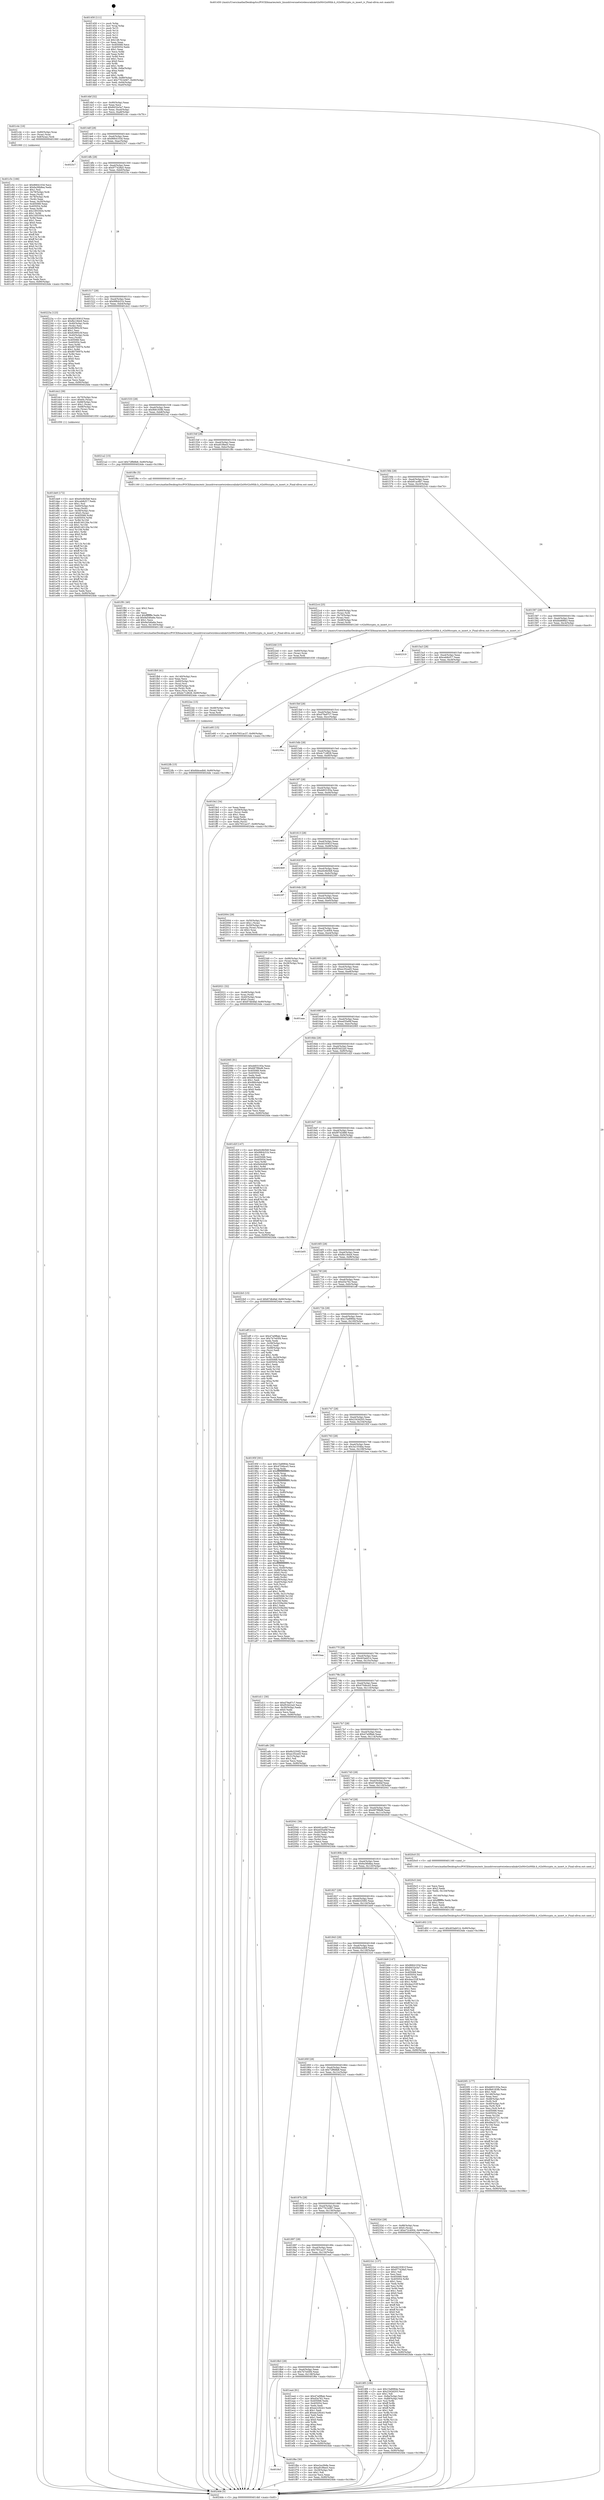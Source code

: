 digraph "0x401450" {
  label = "0x401450 (/mnt/c/Users/mathe/Desktop/tcc/POCII/binaries/extr_linuxdriversnetwirelessralinkrt2x00rt2x00lib.h_rt2x00crypto_rx_insert_iv_Final-ollvm.out::main(0))"
  labelloc = "t"
  node[shape=record]

  Entry [label="",width=0.3,height=0.3,shape=circle,fillcolor=black,style=filled]
  "0x4014bf" [label="{
     0x4014bf [32]\l
     | [instrs]\l
     &nbsp;&nbsp;0x4014bf \<+6\>: mov -0x90(%rbp),%eax\l
     &nbsp;&nbsp;0x4014c5 \<+2\>: mov %eax,%ecx\l
     &nbsp;&nbsp;0x4014c7 \<+6\>: sub $0x8432e3a7,%ecx\l
     &nbsp;&nbsp;0x4014cd \<+6\>: mov %eax,-0xa4(%rbp)\l
     &nbsp;&nbsp;0x4014d3 \<+6\>: mov %ecx,-0xa8(%rbp)\l
     &nbsp;&nbsp;0x4014d9 \<+6\>: je 0000000000401c4c \<main+0x7fc\>\l
  }"]
  "0x401c4c" [label="{
     0x401c4c [16]\l
     | [instrs]\l
     &nbsp;&nbsp;0x401c4c \<+4\>: mov -0x80(%rbp),%rax\l
     &nbsp;&nbsp;0x401c50 \<+3\>: mov (%rax),%rax\l
     &nbsp;&nbsp;0x401c53 \<+4\>: mov 0x8(%rax),%rdi\l
     &nbsp;&nbsp;0x401c57 \<+5\>: call 0000000000401060 \<atoi@plt\>\l
     | [calls]\l
     &nbsp;&nbsp;0x401060 \{1\} (unknown)\l
  }"]
  "0x4014df" [label="{
     0x4014df [28]\l
     | [instrs]\l
     &nbsp;&nbsp;0x4014df \<+5\>: jmp 00000000004014e4 \<main+0x94\>\l
     &nbsp;&nbsp;0x4014e4 \<+6\>: mov -0xa4(%rbp),%eax\l
     &nbsp;&nbsp;0x4014ea \<+5\>: sub $0x8664103d,%eax\l
     &nbsp;&nbsp;0x4014ef \<+6\>: mov %eax,-0xac(%rbp)\l
     &nbsp;&nbsp;0x4014f5 \<+6\>: je 00000000004023c7 \<main+0xf77\>\l
  }"]
  Exit [label="",width=0.3,height=0.3,shape=circle,fillcolor=black,style=filled,peripheries=2]
  "0x4023c7" [label="{
     0x4023c7\l
  }", style=dashed]
  "0x4014fb" [label="{
     0x4014fb [28]\l
     | [instrs]\l
     &nbsp;&nbsp;0x4014fb \<+5\>: jmp 0000000000401500 \<main+0xb0\>\l
     &nbsp;&nbsp;0x401500 \<+6\>: mov -0xa4(%rbp),%eax\l
     &nbsp;&nbsp;0x401506 \<+5\>: sub $0x977428a5,%eax\l
     &nbsp;&nbsp;0x40150b \<+6\>: mov %eax,-0xb0(%rbp)\l
     &nbsp;&nbsp;0x401511 \<+6\>: je 000000000040223a \<main+0xdea\>\l
  }"]
  "0x4022fb" [label="{
     0x4022fb [15]\l
     | [instrs]\l
     &nbsp;&nbsp;0x4022fb \<+10\>: movl $0x6bbcedb9,-0x90(%rbp)\l
     &nbsp;&nbsp;0x402305 \<+5\>: jmp 00000000004024de \<main+0x108e\>\l
  }"]
  "0x40223a" [label="{
     0x40223a [123]\l
     | [instrs]\l
     &nbsp;&nbsp;0x40223a \<+5\>: mov $0xdd19361f,%eax\l
     &nbsp;&nbsp;0x40223f \<+5\>: mov $0xfbc18dc6,%ecx\l
     &nbsp;&nbsp;0x402244 \<+4\>: mov -0x40(%rbp),%rdx\l
     &nbsp;&nbsp;0x402248 \<+2\>: mov (%rdx),%esi\l
     &nbsp;&nbsp;0x40224a \<+6\>: add $0x82995c5f,%esi\l
     &nbsp;&nbsp;0x402250 \<+3\>: add $0x1,%esi\l
     &nbsp;&nbsp;0x402253 \<+6\>: sub $0x82995c5f,%esi\l
     &nbsp;&nbsp;0x402259 \<+4\>: mov -0x40(%rbp),%rdx\l
     &nbsp;&nbsp;0x40225d \<+2\>: mov %esi,(%rdx)\l
     &nbsp;&nbsp;0x40225f \<+7\>: mov 0x405068,%esi\l
     &nbsp;&nbsp;0x402266 \<+7\>: mov 0x405054,%edi\l
     &nbsp;&nbsp;0x40226d \<+3\>: mov %esi,%r8d\l
     &nbsp;&nbsp;0x402270 \<+7\>: add $0x8075697b,%r8d\l
     &nbsp;&nbsp;0x402277 \<+4\>: sub $0x1,%r8d\l
     &nbsp;&nbsp;0x40227b \<+7\>: sub $0x8075697b,%r8d\l
     &nbsp;&nbsp;0x402282 \<+4\>: imul %r8d,%esi\l
     &nbsp;&nbsp;0x402286 \<+3\>: and $0x1,%esi\l
     &nbsp;&nbsp;0x402289 \<+3\>: cmp $0x0,%esi\l
     &nbsp;&nbsp;0x40228c \<+4\>: sete %r9b\l
     &nbsp;&nbsp;0x402290 \<+3\>: cmp $0xa,%edi\l
     &nbsp;&nbsp;0x402293 \<+4\>: setl %r10b\l
     &nbsp;&nbsp;0x402297 \<+3\>: mov %r9b,%r11b\l
     &nbsp;&nbsp;0x40229a \<+3\>: and %r10b,%r11b\l
     &nbsp;&nbsp;0x40229d \<+3\>: xor %r10b,%r9b\l
     &nbsp;&nbsp;0x4022a0 \<+3\>: or %r9b,%r11b\l
     &nbsp;&nbsp;0x4022a3 \<+4\>: test $0x1,%r11b\l
     &nbsp;&nbsp;0x4022a7 \<+3\>: cmovne %ecx,%eax\l
     &nbsp;&nbsp;0x4022aa \<+6\>: mov %eax,-0x90(%rbp)\l
     &nbsp;&nbsp;0x4022b0 \<+5\>: jmp 00000000004024de \<main+0x108e\>\l
  }"]
  "0x401517" [label="{
     0x401517 [28]\l
     | [instrs]\l
     &nbsp;&nbsp;0x401517 \<+5\>: jmp 000000000040151c \<main+0xcc\>\l
     &nbsp;&nbsp;0x40151c \<+6\>: mov -0xa4(%rbp),%eax\l
     &nbsp;&nbsp;0x401522 \<+5\>: sub $0x99fcb31b,%eax\l
     &nbsp;&nbsp;0x401527 \<+6\>: mov %eax,-0xb4(%rbp)\l
     &nbsp;&nbsp;0x40152d \<+6\>: je 0000000000401dc2 \<main+0x972\>\l
  }"]
  "0x4022ec" [label="{
     0x4022ec [15]\l
     | [instrs]\l
     &nbsp;&nbsp;0x4022ec \<+4\>: mov -0x48(%rbp),%rax\l
     &nbsp;&nbsp;0x4022f0 \<+3\>: mov (%rax),%rax\l
     &nbsp;&nbsp;0x4022f3 \<+3\>: mov %rax,%rdi\l
     &nbsp;&nbsp;0x4022f6 \<+5\>: call 0000000000401030 \<free@plt\>\l
     | [calls]\l
     &nbsp;&nbsp;0x401030 \{1\} (unknown)\l
  }"]
  "0x401dc2" [label="{
     0x401dc2 [39]\l
     | [instrs]\l
     &nbsp;&nbsp;0x401dc2 \<+4\>: mov -0x70(%rbp),%rax\l
     &nbsp;&nbsp;0x401dc6 \<+6\>: movl $0x64,(%rax)\l
     &nbsp;&nbsp;0x401dcc \<+4\>: mov -0x68(%rbp),%rax\l
     &nbsp;&nbsp;0x401dd0 \<+6\>: movl $0x1,(%rax)\l
     &nbsp;&nbsp;0x401dd6 \<+4\>: mov -0x68(%rbp),%rax\l
     &nbsp;&nbsp;0x401dda \<+3\>: movslq (%rax),%rax\l
     &nbsp;&nbsp;0x401ddd \<+4\>: shl $0x2,%rax\l
     &nbsp;&nbsp;0x401de1 \<+3\>: mov %rax,%rdi\l
     &nbsp;&nbsp;0x401de4 \<+5\>: call 0000000000401050 \<malloc@plt\>\l
     | [calls]\l
     &nbsp;&nbsp;0x401050 \{1\} (unknown)\l
  }"]
  "0x401533" [label="{
     0x401533 [28]\l
     | [instrs]\l
     &nbsp;&nbsp;0x401533 \<+5\>: jmp 0000000000401538 \<main+0xe8\>\l
     &nbsp;&nbsp;0x401538 \<+6\>: mov -0xa4(%rbp),%eax\l
     &nbsp;&nbsp;0x40153e \<+5\>: sub $0x9b6183fb,%eax\l
     &nbsp;&nbsp;0x401543 \<+6\>: mov %eax,-0xb8(%rbp)\l
     &nbsp;&nbsp;0x401549 \<+6\>: je 00000000004021a2 \<main+0xd52\>\l
  }"]
  "0x4022dd" [label="{
     0x4022dd [15]\l
     | [instrs]\l
     &nbsp;&nbsp;0x4022dd \<+4\>: mov -0x60(%rbp),%rax\l
     &nbsp;&nbsp;0x4022e1 \<+3\>: mov (%rax),%rax\l
     &nbsp;&nbsp;0x4022e4 \<+3\>: mov %rax,%rdi\l
     &nbsp;&nbsp;0x4022e7 \<+5\>: call 0000000000401030 \<free@plt\>\l
     | [calls]\l
     &nbsp;&nbsp;0x401030 \{1\} (unknown)\l
  }"]
  "0x4021a2" [label="{
     0x4021a2 [15]\l
     | [instrs]\l
     &nbsp;&nbsp;0x4021a2 \<+10\>: movl $0x72ff48b8,-0x90(%rbp)\l
     &nbsp;&nbsp;0x4021ac \<+5\>: jmp 00000000004024de \<main+0x108e\>\l
  }"]
  "0x40154f" [label="{
     0x40154f [28]\l
     | [instrs]\l
     &nbsp;&nbsp;0x40154f \<+5\>: jmp 0000000000401554 \<main+0x104\>\l
     &nbsp;&nbsp;0x401554 \<+6\>: mov -0xa4(%rbp),%eax\l
     &nbsp;&nbsp;0x40155a \<+5\>: sub $0xa91f9ee5,%eax\l
     &nbsp;&nbsp;0x40155f \<+6\>: mov %eax,-0xbc(%rbp)\l
     &nbsp;&nbsp;0x401565 \<+6\>: je 0000000000401f8c \<main+0xb3c\>\l
  }"]
  "0x4020f1" [label="{
     0x4020f1 [177]\l
     | [instrs]\l
     &nbsp;&nbsp;0x4020f1 \<+5\>: mov $0xdd03193a,%ecx\l
     &nbsp;&nbsp;0x4020f6 \<+5\>: mov $0x9b6183fb,%edx\l
     &nbsp;&nbsp;0x4020fb \<+3\>: mov $0x1,%dil\l
     &nbsp;&nbsp;0x4020fe \<+6\>: mov -0x148(%rbp),%esi\l
     &nbsp;&nbsp;0x402104 \<+3\>: imul %eax,%esi\l
     &nbsp;&nbsp;0x402107 \<+4\>: mov -0x48(%rbp),%r8\l
     &nbsp;&nbsp;0x40210b \<+3\>: mov (%r8),%r8\l
     &nbsp;&nbsp;0x40210e \<+4\>: mov -0x40(%rbp),%r9\l
     &nbsp;&nbsp;0x402112 \<+3\>: movslq (%r9),%r9\l
     &nbsp;&nbsp;0x402115 \<+4\>: mov %esi,(%r8,%r9,4)\l
     &nbsp;&nbsp;0x402119 \<+7\>: mov 0x405068,%eax\l
     &nbsp;&nbsp;0x402120 \<+7\>: mov 0x405054,%esi\l
     &nbsp;&nbsp;0x402127 \<+3\>: mov %eax,%r10d\l
     &nbsp;&nbsp;0x40212a \<+7\>: sub $0x49a32721,%r10d\l
     &nbsp;&nbsp;0x402131 \<+4\>: sub $0x1,%r10d\l
     &nbsp;&nbsp;0x402135 \<+7\>: add $0x49a32721,%r10d\l
     &nbsp;&nbsp;0x40213c \<+4\>: imul %r10d,%eax\l
     &nbsp;&nbsp;0x402140 \<+3\>: and $0x1,%eax\l
     &nbsp;&nbsp;0x402143 \<+3\>: cmp $0x0,%eax\l
     &nbsp;&nbsp;0x402146 \<+4\>: sete %r11b\l
     &nbsp;&nbsp;0x40214a \<+3\>: cmp $0xa,%esi\l
     &nbsp;&nbsp;0x40214d \<+3\>: setl %bl\l
     &nbsp;&nbsp;0x402150 \<+3\>: mov %r11b,%r14b\l
     &nbsp;&nbsp;0x402153 \<+4\>: xor $0xff,%r14b\l
     &nbsp;&nbsp;0x402157 \<+3\>: mov %bl,%r15b\l
     &nbsp;&nbsp;0x40215a \<+4\>: xor $0xff,%r15b\l
     &nbsp;&nbsp;0x40215e \<+4\>: xor $0x1,%dil\l
     &nbsp;&nbsp;0x402162 \<+3\>: mov %r14b,%r12b\l
     &nbsp;&nbsp;0x402165 \<+4\>: and $0xff,%r12b\l
     &nbsp;&nbsp;0x402169 \<+3\>: and %dil,%r11b\l
     &nbsp;&nbsp;0x40216c \<+3\>: mov %r15b,%r13b\l
     &nbsp;&nbsp;0x40216f \<+4\>: and $0xff,%r13b\l
     &nbsp;&nbsp;0x402173 \<+3\>: and %dil,%bl\l
     &nbsp;&nbsp;0x402176 \<+3\>: or %r11b,%r12b\l
     &nbsp;&nbsp;0x402179 \<+3\>: or %bl,%r13b\l
     &nbsp;&nbsp;0x40217c \<+3\>: xor %r13b,%r12b\l
     &nbsp;&nbsp;0x40217f \<+3\>: or %r15b,%r14b\l
     &nbsp;&nbsp;0x402182 \<+4\>: xor $0xff,%r14b\l
     &nbsp;&nbsp;0x402186 \<+4\>: or $0x1,%dil\l
     &nbsp;&nbsp;0x40218a \<+3\>: and %dil,%r14b\l
     &nbsp;&nbsp;0x40218d \<+3\>: or %r14b,%r12b\l
     &nbsp;&nbsp;0x402190 \<+4\>: test $0x1,%r12b\l
     &nbsp;&nbsp;0x402194 \<+3\>: cmovne %edx,%ecx\l
     &nbsp;&nbsp;0x402197 \<+6\>: mov %ecx,-0x90(%rbp)\l
     &nbsp;&nbsp;0x40219d \<+5\>: jmp 00000000004024de \<main+0x108e\>\l
  }"]
  "0x401f8c" [label="{
     0x401f8c [5]\l
     | [instrs]\l
     &nbsp;&nbsp;0x401f8c \<+5\>: call 0000000000401160 \<next_i\>\l
     | [calls]\l
     &nbsp;&nbsp;0x401160 \{1\} (/mnt/c/Users/mathe/Desktop/tcc/POCII/binaries/extr_linuxdriversnetwirelessralinkrt2x00rt2x00lib.h_rt2x00crypto_rx_insert_iv_Final-ollvm.out::next_i)\l
  }"]
  "0x40156b" [label="{
     0x40156b [28]\l
     | [instrs]\l
     &nbsp;&nbsp;0x40156b \<+5\>: jmp 0000000000401570 \<main+0x120\>\l
     &nbsp;&nbsp;0x401570 \<+6\>: mov -0xa4(%rbp),%eax\l
     &nbsp;&nbsp;0x401576 \<+5\>: sub $0xb91ac6b7,%eax\l
     &nbsp;&nbsp;0x40157b \<+6\>: mov %eax,-0xc0(%rbp)\l
     &nbsp;&nbsp;0x401581 \<+6\>: je 00000000004022c4 \<main+0xe74\>\l
  }"]
  "0x4020c5" [label="{
     0x4020c5 [44]\l
     | [instrs]\l
     &nbsp;&nbsp;0x4020c5 \<+2\>: xor %ecx,%ecx\l
     &nbsp;&nbsp;0x4020c7 \<+5\>: mov $0x2,%edx\l
     &nbsp;&nbsp;0x4020cc \<+6\>: mov %edx,-0x144(%rbp)\l
     &nbsp;&nbsp;0x4020d2 \<+1\>: cltd\l
     &nbsp;&nbsp;0x4020d3 \<+6\>: mov -0x144(%rbp),%esi\l
     &nbsp;&nbsp;0x4020d9 \<+2\>: idiv %esi\l
     &nbsp;&nbsp;0x4020db \<+6\>: imul $0xfffffffe,%edx,%edx\l
     &nbsp;&nbsp;0x4020e1 \<+3\>: sub $0x1,%ecx\l
     &nbsp;&nbsp;0x4020e4 \<+2\>: sub %ecx,%edx\l
     &nbsp;&nbsp;0x4020e6 \<+6\>: mov %edx,-0x148(%rbp)\l
     &nbsp;&nbsp;0x4020ec \<+5\>: call 0000000000401160 \<next_i\>\l
     | [calls]\l
     &nbsp;&nbsp;0x401160 \{1\} (/mnt/c/Users/mathe/Desktop/tcc/POCII/binaries/extr_linuxdriversnetwirelessralinkrt2x00rt2x00lib.h_rt2x00crypto_rx_insert_iv_Final-ollvm.out::next_i)\l
  }"]
  "0x4022c4" [label="{
     0x4022c4 [25]\l
     | [instrs]\l
     &nbsp;&nbsp;0x4022c4 \<+4\>: mov -0x60(%rbp),%rax\l
     &nbsp;&nbsp;0x4022c8 \<+3\>: mov (%rax),%rdi\l
     &nbsp;&nbsp;0x4022cb \<+4\>: mov -0x70(%rbp),%rax\l
     &nbsp;&nbsp;0x4022cf \<+2\>: mov (%rax),%esi\l
     &nbsp;&nbsp;0x4022d1 \<+4\>: mov -0x48(%rbp),%rax\l
     &nbsp;&nbsp;0x4022d5 \<+3\>: mov (%rax),%rdx\l
     &nbsp;&nbsp;0x4022d8 \<+5\>: call 0000000000401240 \<rt2x00crypto_rx_insert_iv\>\l
     | [calls]\l
     &nbsp;&nbsp;0x401240 \{1\} (/mnt/c/Users/mathe/Desktop/tcc/POCII/binaries/extr_linuxdriversnetwirelessralinkrt2x00rt2x00lib.h_rt2x00crypto_rx_insert_iv_Final-ollvm.out::rt2x00crypto_rx_insert_iv)\l
  }"]
  "0x401587" [label="{
     0x401587 [28]\l
     | [instrs]\l
     &nbsp;&nbsp;0x401587 \<+5\>: jmp 000000000040158c \<main+0x13c\>\l
     &nbsp;&nbsp;0x40158c \<+6\>: mov -0xa4(%rbp),%eax\l
     &nbsp;&nbsp;0x401592 \<+5\>: sub $0xbbd68fa3,%eax\l
     &nbsp;&nbsp;0x401597 \<+6\>: mov %eax,-0xc4(%rbp)\l
     &nbsp;&nbsp;0x40159d \<+6\>: je 0000000000402319 \<main+0xec9\>\l
  }"]
  "0x402021" [label="{
     0x402021 [32]\l
     | [instrs]\l
     &nbsp;&nbsp;0x402021 \<+4\>: mov -0x48(%rbp),%rdi\l
     &nbsp;&nbsp;0x402025 \<+3\>: mov %rax,(%rdi)\l
     &nbsp;&nbsp;0x402028 \<+4\>: mov -0x40(%rbp),%rax\l
     &nbsp;&nbsp;0x40202c \<+6\>: movl $0x0,(%rax)\l
     &nbsp;&nbsp;0x402032 \<+10\>: movl $0x67db4faf,-0x90(%rbp)\l
     &nbsp;&nbsp;0x40203c \<+5\>: jmp 00000000004024de \<main+0x108e\>\l
  }"]
  "0x402319" [label="{
     0x402319\l
  }", style=dashed]
  "0x4015a3" [label="{
     0x4015a3 [28]\l
     | [instrs]\l
     &nbsp;&nbsp;0x4015a3 \<+5\>: jmp 00000000004015a8 \<main+0x158\>\l
     &nbsp;&nbsp;0x4015a8 \<+6\>: mov -0xa4(%rbp),%eax\l
     &nbsp;&nbsp;0x4015ae \<+5\>: sub $0xceb8cf17,%eax\l
     &nbsp;&nbsp;0x4015b3 \<+6\>: mov %eax,-0xc8(%rbp)\l
     &nbsp;&nbsp;0x4015b9 \<+6\>: je 0000000000401e95 \<main+0xa45\>\l
  }"]
  "0x401fb9" [label="{
     0x401fb9 [41]\l
     | [instrs]\l
     &nbsp;&nbsp;0x401fb9 \<+6\>: mov -0x140(%rbp),%ecx\l
     &nbsp;&nbsp;0x401fbf \<+3\>: imul %eax,%ecx\l
     &nbsp;&nbsp;0x401fc2 \<+4\>: mov -0x60(%rbp),%rsi\l
     &nbsp;&nbsp;0x401fc6 \<+3\>: mov (%rsi),%rsi\l
     &nbsp;&nbsp;0x401fc9 \<+4\>: mov -0x58(%rbp),%rdi\l
     &nbsp;&nbsp;0x401fcd \<+3\>: movslq (%rdi),%rdi\l
     &nbsp;&nbsp;0x401fd0 \<+3\>: mov %ecx,(%rsi,%rdi,4)\l
     &nbsp;&nbsp;0x401fd3 \<+10\>: movl $0xdc71d828,-0x90(%rbp)\l
     &nbsp;&nbsp;0x401fdd \<+5\>: jmp 00000000004024de \<main+0x108e\>\l
  }"]
  "0x401e95" [label="{
     0x401e95 [15]\l
     | [instrs]\l
     &nbsp;&nbsp;0x401e95 \<+10\>: movl $0x7931ac37,-0x90(%rbp)\l
     &nbsp;&nbsp;0x401e9f \<+5\>: jmp 00000000004024de \<main+0x108e\>\l
  }"]
  "0x4015bf" [label="{
     0x4015bf [28]\l
     | [instrs]\l
     &nbsp;&nbsp;0x4015bf \<+5\>: jmp 00000000004015c4 \<main+0x174\>\l
     &nbsp;&nbsp;0x4015c4 \<+6\>: mov -0xa4(%rbp),%eax\l
     &nbsp;&nbsp;0x4015ca \<+5\>: sub $0xd79a97c7,%eax\l
     &nbsp;&nbsp;0x4015cf \<+6\>: mov %eax,-0xcc(%rbp)\l
     &nbsp;&nbsp;0x4015d5 \<+6\>: je 000000000040230a \<main+0xeba\>\l
  }"]
  "0x401f91" [label="{
     0x401f91 [40]\l
     | [instrs]\l
     &nbsp;&nbsp;0x401f91 \<+5\>: mov $0x2,%ecx\l
     &nbsp;&nbsp;0x401f96 \<+1\>: cltd\l
     &nbsp;&nbsp;0x401f97 \<+2\>: idiv %ecx\l
     &nbsp;&nbsp;0x401f99 \<+6\>: imul $0xfffffffe,%edx,%ecx\l
     &nbsp;&nbsp;0x401f9f \<+6\>: sub $0x9a546a6e,%ecx\l
     &nbsp;&nbsp;0x401fa5 \<+3\>: add $0x1,%ecx\l
     &nbsp;&nbsp;0x401fa8 \<+6\>: add $0x9a546a6e,%ecx\l
     &nbsp;&nbsp;0x401fae \<+6\>: mov %ecx,-0x140(%rbp)\l
     &nbsp;&nbsp;0x401fb4 \<+5\>: call 0000000000401160 \<next_i\>\l
     | [calls]\l
     &nbsp;&nbsp;0x401160 \{1\} (/mnt/c/Users/mathe/Desktop/tcc/POCII/binaries/extr_linuxdriversnetwirelessralinkrt2x00rt2x00lib.h_rt2x00crypto_rx_insert_iv_Final-ollvm.out::next_i)\l
  }"]
  "0x40230a" [label="{
     0x40230a\l
  }", style=dashed]
  "0x4015db" [label="{
     0x4015db [28]\l
     | [instrs]\l
     &nbsp;&nbsp;0x4015db \<+5\>: jmp 00000000004015e0 \<main+0x190\>\l
     &nbsp;&nbsp;0x4015e0 \<+6\>: mov -0xa4(%rbp),%eax\l
     &nbsp;&nbsp;0x4015e6 \<+5\>: sub $0xdc71d828,%eax\l
     &nbsp;&nbsp;0x4015eb \<+6\>: mov %eax,-0xd0(%rbp)\l
     &nbsp;&nbsp;0x4015f1 \<+6\>: je 0000000000401fe2 \<main+0xb92\>\l
  }"]
  "0x4018cf" [label="{
     0x4018cf\l
  }", style=dashed]
  "0x401fe2" [label="{
     0x401fe2 [34]\l
     | [instrs]\l
     &nbsp;&nbsp;0x401fe2 \<+2\>: xor %eax,%eax\l
     &nbsp;&nbsp;0x401fe4 \<+4\>: mov -0x58(%rbp),%rcx\l
     &nbsp;&nbsp;0x401fe8 \<+2\>: mov (%rcx),%edx\l
     &nbsp;&nbsp;0x401fea \<+3\>: sub $0x1,%eax\l
     &nbsp;&nbsp;0x401fed \<+2\>: sub %eax,%edx\l
     &nbsp;&nbsp;0x401fef \<+4\>: mov -0x58(%rbp),%rcx\l
     &nbsp;&nbsp;0x401ff3 \<+2\>: mov %edx,(%rcx)\l
     &nbsp;&nbsp;0x401ff5 \<+10\>: movl $0x7931ac37,-0x90(%rbp)\l
     &nbsp;&nbsp;0x401fff \<+5\>: jmp 00000000004024de \<main+0x108e\>\l
  }"]
  "0x4015f7" [label="{
     0x4015f7 [28]\l
     | [instrs]\l
     &nbsp;&nbsp;0x4015f7 \<+5\>: jmp 00000000004015fc \<main+0x1ac\>\l
     &nbsp;&nbsp;0x4015fc \<+6\>: mov -0xa4(%rbp),%eax\l
     &nbsp;&nbsp;0x401602 \<+5\>: sub $0xdd03193a,%eax\l
     &nbsp;&nbsp;0x401607 \<+6\>: mov %eax,-0xd4(%rbp)\l
     &nbsp;&nbsp;0x40160d \<+6\>: je 0000000000402463 \<main+0x1013\>\l
  }"]
  "0x401f6e" [label="{
     0x401f6e [30]\l
     | [instrs]\l
     &nbsp;&nbsp;0x401f6e \<+5\>: mov $0xe2ec0b8e,%eax\l
     &nbsp;&nbsp;0x401f73 \<+5\>: mov $0xa91f9ee5,%ecx\l
     &nbsp;&nbsp;0x401f78 \<+3\>: mov -0x29(%rbp),%dl\l
     &nbsp;&nbsp;0x401f7b \<+3\>: test $0x1,%dl\l
     &nbsp;&nbsp;0x401f7e \<+3\>: cmovne %ecx,%eax\l
     &nbsp;&nbsp;0x401f81 \<+6\>: mov %eax,-0x90(%rbp)\l
     &nbsp;&nbsp;0x401f87 \<+5\>: jmp 00000000004024de \<main+0x108e\>\l
  }"]
  "0x402463" [label="{
     0x402463\l
  }", style=dashed]
  "0x401613" [label="{
     0x401613 [28]\l
     | [instrs]\l
     &nbsp;&nbsp;0x401613 \<+5\>: jmp 0000000000401618 \<main+0x1c8\>\l
     &nbsp;&nbsp;0x401618 \<+6\>: mov -0xa4(%rbp),%eax\l
     &nbsp;&nbsp;0x40161e \<+5\>: sub $0xdd19361f,%eax\l
     &nbsp;&nbsp;0x401623 \<+6\>: mov %eax,-0xd8(%rbp)\l
     &nbsp;&nbsp;0x401629 \<+6\>: je 00000000004024b9 \<main+0x1069\>\l
  }"]
  "0x4018b3" [label="{
     0x4018b3 [28]\l
     | [instrs]\l
     &nbsp;&nbsp;0x4018b3 \<+5\>: jmp 00000000004018b8 \<main+0x468\>\l
     &nbsp;&nbsp;0x4018b8 \<+6\>: mov -0xa4(%rbp),%eax\l
     &nbsp;&nbsp;0x4018be \<+5\>: sub $0x7b7e45f4,%eax\l
     &nbsp;&nbsp;0x4018c3 \<+6\>: mov %eax,-0x138(%rbp)\l
     &nbsp;&nbsp;0x4018c9 \<+6\>: je 0000000000401f6e \<main+0xb1e\>\l
  }"]
  "0x4024b9" [label="{
     0x4024b9\l
  }", style=dashed]
  "0x40162f" [label="{
     0x40162f [28]\l
     | [instrs]\l
     &nbsp;&nbsp;0x40162f \<+5\>: jmp 0000000000401634 \<main+0x1e4\>\l
     &nbsp;&nbsp;0x401634 \<+6\>: mov -0xa4(%rbp),%eax\l
     &nbsp;&nbsp;0x40163a \<+5\>: sub $0xe0c6b5b8,%eax\l
     &nbsp;&nbsp;0x40163f \<+6\>: mov %eax,-0xdc(%rbp)\l
     &nbsp;&nbsp;0x401645 \<+6\>: je 00000000004023f7 \<main+0xfa7\>\l
  }"]
  "0x401ea4" [label="{
     0x401ea4 [91]\l
     | [instrs]\l
     &nbsp;&nbsp;0x401ea4 \<+5\>: mov $0x47a0f8ab,%eax\l
     &nbsp;&nbsp;0x401ea9 \<+5\>: mov $0xd3a762,%ecx\l
     &nbsp;&nbsp;0x401eae \<+7\>: mov 0x405068,%edx\l
     &nbsp;&nbsp;0x401eb5 \<+7\>: mov 0x405054,%esi\l
     &nbsp;&nbsp;0x401ebc \<+2\>: mov %edx,%edi\l
     &nbsp;&nbsp;0x401ebe \<+6\>: sub $0xee226cb3,%edi\l
     &nbsp;&nbsp;0x401ec4 \<+3\>: sub $0x1,%edi\l
     &nbsp;&nbsp;0x401ec7 \<+6\>: add $0xee226cb3,%edi\l
     &nbsp;&nbsp;0x401ecd \<+3\>: imul %edi,%edx\l
     &nbsp;&nbsp;0x401ed0 \<+3\>: and $0x1,%edx\l
     &nbsp;&nbsp;0x401ed3 \<+3\>: cmp $0x0,%edx\l
     &nbsp;&nbsp;0x401ed6 \<+4\>: sete %r8b\l
     &nbsp;&nbsp;0x401eda \<+3\>: cmp $0xa,%esi\l
     &nbsp;&nbsp;0x401edd \<+4\>: setl %r9b\l
     &nbsp;&nbsp;0x401ee1 \<+3\>: mov %r8b,%r10b\l
     &nbsp;&nbsp;0x401ee4 \<+3\>: and %r9b,%r10b\l
     &nbsp;&nbsp;0x401ee7 \<+3\>: xor %r9b,%r8b\l
     &nbsp;&nbsp;0x401eea \<+3\>: or %r8b,%r10b\l
     &nbsp;&nbsp;0x401eed \<+4\>: test $0x1,%r10b\l
     &nbsp;&nbsp;0x401ef1 \<+3\>: cmovne %ecx,%eax\l
     &nbsp;&nbsp;0x401ef4 \<+6\>: mov %eax,-0x90(%rbp)\l
     &nbsp;&nbsp;0x401efa \<+5\>: jmp 00000000004024de \<main+0x108e\>\l
  }"]
  "0x4023f7" [label="{
     0x4023f7\l
  }", style=dashed]
  "0x40164b" [label="{
     0x40164b [28]\l
     | [instrs]\l
     &nbsp;&nbsp;0x40164b \<+5\>: jmp 0000000000401650 \<main+0x200\>\l
     &nbsp;&nbsp;0x401650 \<+6\>: mov -0xa4(%rbp),%eax\l
     &nbsp;&nbsp;0x401656 \<+5\>: sub $0xe2ec0b8e,%eax\l
     &nbsp;&nbsp;0x40165b \<+6\>: mov %eax,-0xe0(%rbp)\l
     &nbsp;&nbsp;0x401661 \<+6\>: je 0000000000402004 \<main+0xbb4\>\l
  }"]
  "0x401de9" [label="{
     0x401de9 [172]\l
     | [instrs]\l
     &nbsp;&nbsp;0x401de9 \<+5\>: mov $0xe0c6b5b8,%ecx\l
     &nbsp;&nbsp;0x401dee \<+5\>: mov $0xceb8cf17,%edx\l
     &nbsp;&nbsp;0x401df3 \<+3\>: mov $0x1,%sil\l
     &nbsp;&nbsp;0x401df6 \<+4\>: mov -0x60(%rbp),%rdi\l
     &nbsp;&nbsp;0x401dfa \<+3\>: mov %rax,(%rdi)\l
     &nbsp;&nbsp;0x401dfd \<+4\>: mov -0x58(%rbp),%rax\l
     &nbsp;&nbsp;0x401e01 \<+6\>: movl $0x0,(%rax)\l
     &nbsp;&nbsp;0x401e07 \<+8\>: mov 0x405068,%r8d\l
     &nbsp;&nbsp;0x401e0f \<+8\>: mov 0x405054,%r9d\l
     &nbsp;&nbsp;0x401e17 \<+3\>: mov %r8d,%r10d\l
     &nbsp;&nbsp;0x401e1a \<+7\>: sub $0x8140120e,%r10d\l
     &nbsp;&nbsp;0x401e21 \<+4\>: sub $0x1,%r10d\l
     &nbsp;&nbsp;0x401e25 \<+7\>: add $0x8140120e,%r10d\l
     &nbsp;&nbsp;0x401e2c \<+4\>: imul %r10d,%r8d\l
     &nbsp;&nbsp;0x401e30 \<+4\>: and $0x1,%r8d\l
     &nbsp;&nbsp;0x401e34 \<+4\>: cmp $0x0,%r8d\l
     &nbsp;&nbsp;0x401e38 \<+4\>: sete %r11b\l
     &nbsp;&nbsp;0x401e3c \<+4\>: cmp $0xa,%r9d\l
     &nbsp;&nbsp;0x401e40 \<+3\>: setl %bl\l
     &nbsp;&nbsp;0x401e43 \<+3\>: mov %r11b,%r14b\l
     &nbsp;&nbsp;0x401e46 \<+4\>: xor $0xff,%r14b\l
     &nbsp;&nbsp;0x401e4a \<+3\>: mov %bl,%r15b\l
     &nbsp;&nbsp;0x401e4d \<+4\>: xor $0xff,%r15b\l
     &nbsp;&nbsp;0x401e51 \<+4\>: xor $0x0,%sil\l
     &nbsp;&nbsp;0x401e55 \<+3\>: mov %r14b,%r12b\l
     &nbsp;&nbsp;0x401e58 \<+4\>: and $0x0,%r12b\l
     &nbsp;&nbsp;0x401e5c \<+3\>: and %sil,%r11b\l
     &nbsp;&nbsp;0x401e5f \<+3\>: mov %r15b,%r13b\l
     &nbsp;&nbsp;0x401e62 \<+4\>: and $0x0,%r13b\l
     &nbsp;&nbsp;0x401e66 \<+3\>: and %sil,%bl\l
     &nbsp;&nbsp;0x401e69 \<+3\>: or %r11b,%r12b\l
     &nbsp;&nbsp;0x401e6c \<+3\>: or %bl,%r13b\l
     &nbsp;&nbsp;0x401e6f \<+3\>: xor %r13b,%r12b\l
     &nbsp;&nbsp;0x401e72 \<+3\>: or %r15b,%r14b\l
     &nbsp;&nbsp;0x401e75 \<+4\>: xor $0xff,%r14b\l
     &nbsp;&nbsp;0x401e79 \<+4\>: or $0x0,%sil\l
     &nbsp;&nbsp;0x401e7d \<+3\>: and %sil,%r14b\l
     &nbsp;&nbsp;0x401e80 \<+3\>: or %r14b,%r12b\l
     &nbsp;&nbsp;0x401e83 \<+4\>: test $0x1,%r12b\l
     &nbsp;&nbsp;0x401e87 \<+3\>: cmovne %edx,%ecx\l
     &nbsp;&nbsp;0x401e8a \<+6\>: mov %ecx,-0x90(%rbp)\l
     &nbsp;&nbsp;0x401e90 \<+5\>: jmp 00000000004024de \<main+0x108e\>\l
  }"]
  "0x402004" [label="{
     0x402004 [29]\l
     | [instrs]\l
     &nbsp;&nbsp;0x402004 \<+4\>: mov -0x50(%rbp),%rax\l
     &nbsp;&nbsp;0x402008 \<+6\>: movl $0x1,(%rax)\l
     &nbsp;&nbsp;0x40200e \<+4\>: mov -0x50(%rbp),%rax\l
     &nbsp;&nbsp;0x402012 \<+3\>: movslq (%rax),%rax\l
     &nbsp;&nbsp;0x402015 \<+4\>: shl $0x2,%rax\l
     &nbsp;&nbsp;0x402019 \<+3\>: mov %rax,%rdi\l
     &nbsp;&nbsp;0x40201c \<+5\>: call 0000000000401050 \<malloc@plt\>\l
     | [calls]\l
     &nbsp;&nbsp;0x401050 \{1\} (unknown)\l
  }"]
  "0x401667" [label="{
     0x401667 [28]\l
     | [instrs]\l
     &nbsp;&nbsp;0x401667 \<+5\>: jmp 000000000040166c \<main+0x21c\>\l
     &nbsp;&nbsp;0x40166c \<+6\>: mov -0xa4(%rbp),%eax\l
     &nbsp;&nbsp;0x401672 \<+5\>: sub $0xe72c4004,%eax\l
     &nbsp;&nbsp;0x401677 \<+6\>: mov %eax,-0xe4(%rbp)\l
     &nbsp;&nbsp;0x40167d \<+6\>: je 0000000000402349 \<main+0xef9\>\l
  }"]
  "0x401c5c" [label="{
     0x401c5c [166]\l
     | [instrs]\l
     &nbsp;&nbsp;0x401c5c \<+5\>: mov $0x8664103d,%ecx\l
     &nbsp;&nbsp;0x401c61 \<+5\>: mov $0x6a36b8ea,%edx\l
     &nbsp;&nbsp;0x401c66 \<+3\>: mov $0x1,%sil\l
     &nbsp;&nbsp;0x401c69 \<+4\>: mov -0x78(%rbp),%rdi\l
     &nbsp;&nbsp;0x401c6d \<+2\>: mov %eax,(%rdi)\l
     &nbsp;&nbsp;0x401c6f \<+4\>: mov -0x78(%rbp),%rdi\l
     &nbsp;&nbsp;0x401c73 \<+2\>: mov (%rdi),%eax\l
     &nbsp;&nbsp;0x401c75 \<+3\>: mov %eax,-0x30(%rbp)\l
     &nbsp;&nbsp;0x401c78 \<+7\>: mov 0x405068,%eax\l
     &nbsp;&nbsp;0x401c7f \<+8\>: mov 0x405054,%r8d\l
     &nbsp;&nbsp;0x401c87 \<+3\>: mov %eax,%r9d\l
     &nbsp;&nbsp;0x401c8a \<+7\>: sub $0x10f33504,%r9d\l
     &nbsp;&nbsp;0x401c91 \<+4\>: sub $0x1,%r9d\l
     &nbsp;&nbsp;0x401c95 \<+7\>: add $0x10f33504,%r9d\l
     &nbsp;&nbsp;0x401c9c \<+4\>: imul %r9d,%eax\l
     &nbsp;&nbsp;0x401ca0 \<+3\>: and $0x1,%eax\l
     &nbsp;&nbsp;0x401ca3 \<+3\>: cmp $0x0,%eax\l
     &nbsp;&nbsp;0x401ca6 \<+4\>: sete %r10b\l
     &nbsp;&nbsp;0x401caa \<+4\>: cmp $0xa,%r8d\l
     &nbsp;&nbsp;0x401cae \<+4\>: setl %r11b\l
     &nbsp;&nbsp;0x401cb2 \<+3\>: mov %r10b,%bl\l
     &nbsp;&nbsp;0x401cb5 \<+3\>: xor $0xff,%bl\l
     &nbsp;&nbsp;0x401cb8 \<+3\>: mov %r11b,%r14b\l
     &nbsp;&nbsp;0x401cbb \<+4\>: xor $0xff,%r14b\l
     &nbsp;&nbsp;0x401cbf \<+4\>: xor $0x0,%sil\l
     &nbsp;&nbsp;0x401cc3 \<+3\>: mov %bl,%r15b\l
     &nbsp;&nbsp;0x401cc6 \<+4\>: and $0x0,%r15b\l
     &nbsp;&nbsp;0x401cca \<+3\>: and %sil,%r10b\l
     &nbsp;&nbsp;0x401ccd \<+3\>: mov %r14b,%r12b\l
     &nbsp;&nbsp;0x401cd0 \<+4\>: and $0x0,%r12b\l
     &nbsp;&nbsp;0x401cd4 \<+3\>: and %sil,%r11b\l
     &nbsp;&nbsp;0x401cd7 \<+3\>: or %r10b,%r15b\l
     &nbsp;&nbsp;0x401cda \<+3\>: or %r11b,%r12b\l
     &nbsp;&nbsp;0x401cdd \<+3\>: xor %r12b,%r15b\l
     &nbsp;&nbsp;0x401ce0 \<+3\>: or %r14b,%bl\l
     &nbsp;&nbsp;0x401ce3 \<+3\>: xor $0xff,%bl\l
     &nbsp;&nbsp;0x401ce6 \<+4\>: or $0x0,%sil\l
     &nbsp;&nbsp;0x401cea \<+3\>: and %sil,%bl\l
     &nbsp;&nbsp;0x401ced \<+3\>: or %bl,%r15b\l
     &nbsp;&nbsp;0x401cf0 \<+4\>: test $0x1,%r15b\l
     &nbsp;&nbsp;0x401cf4 \<+3\>: cmovne %edx,%ecx\l
     &nbsp;&nbsp;0x401cf7 \<+6\>: mov %ecx,-0x90(%rbp)\l
     &nbsp;&nbsp;0x401cfd \<+5\>: jmp 00000000004024de \<main+0x108e\>\l
  }"]
  "0x402349" [label="{
     0x402349 [24]\l
     | [instrs]\l
     &nbsp;&nbsp;0x402349 \<+7\>: mov -0x88(%rbp),%rax\l
     &nbsp;&nbsp;0x402350 \<+2\>: mov (%rax),%eax\l
     &nbsp;&nbsp;0x402352 \<+4\>: lea -0x28(%rbp),%rsp\l
     &nbsp;&nbsp;0x402356 \<+1\>: pop %rbx\l
     &nbsp;&nbsp;0x402357 \<+2\>: pop %r12\l
     &nbsp;&nbsp;0x402359 \<+2\>: pop %r13\l
     &nbsp;&nbsp;0x40235b \<+2\>: pop %r14\l
     &nbsp;&nbsp;0x40235d \<+2\>: pop %r15\l
     &nbsp;&nbsp;0x40235f \<+1\>: pop %rbp\l
     &nbsp;&nbsp;0x402360 \<+1\>: ret\l
  }"]
  "0x401683" [label="{
     0x401683 [28]\l
     | [instrs]\l
     &nbsp;&nbsp;0x401683 \<+5\>: jmp 0000000000401688 \<main+0x238\>\l
     &nbsp;&nbsp;0x401688 \<+6\>: mov -0xa4(%rbp),%eax\l
     &nbsp;&nbsp;0x40168e \<+5\>: sub $0xec35ced3,%eax\l
     &nbsp;&nbsp;0x401693 \<+6\>: mov %eax,-0xe8(%rbp)\l
     &nbsp;&nbsp;0x401699 \<+6\>: je 0000000000401aaa \<main+0x65a\>\l
  }"]
  "0x401450" [label="{
     0x401450 [111]\l
     | [instrs]\l
     &nbsp;&nbsp;0x401450 \<+1\>: push %rbp\l
     &nbsp;&nbsp;0x401451 \<+3\>: mov %rsp,%rbp\l
     &nbsp;&nbsp;0x401454 \<+2\>: push %r15\l
     &nbsp;&nbsp;0x401456 \<+2\>: push %r14\l
     &nbsp;&nbsp;0x401458 \<+2\>: push %r13\l
     &nbsp;&nbsp;0x40145a \<+2\>: push %r12\l
     &nbsp;&nbsp;0x40145c \<+1\>: push %rbx\l
     &nbsp;&nbsp;0x40145d \<+7\>: sub $0x148,%rsp\l
     &nbsp;&nbsp;0x401464 \<+2\>: xor %eax,%eax\l
     &nbsp;&nbsp;0x401466 \<+7\>: mov 0x405068,%ecx\l
     &nbsp;&nbsp;0x40146d \<+7\>: mov 0x405054,%edx\l
     &nbsp;&nbsp;0x401474 \<+3\>: sub $0x1,%eax\l
     &nbsp;&nbsp;0x401477 \<+3\>: mov %ecx,%r8d\l
     &nbsp;&nbsp;0x40147a \<+3\>: add %eax,%r8d\l
     &nbsp;&nbsp;0x40147d \<+4\>: imul %r8d,%ecx\l
     &nbsp;&nbsp;0x401481 \<+3\>: and $0x1,%ecx\l
     &nbsp;&nbsp;0x401484 \<+3\>: cmp $0x0,%ecx\l
     &nbsp;&nbsp;0x401487 \<+4\>: sete %r9b\l
     &nbsp;&nbsp;0x40148b \<+4\>: and $0x1,%r9b\l
     &nbsp;&nbsp;0x40148f \<+7\>: mov %r9b,-0x8a(%rbp)\l
     &nbsp;&nbsp;0x401496 \<+3\>: cmp $0xa,%edx\l
     &nbsp;&nbsp;0x401499 \<+4\>: setl %r9b\l
     &nbsp;&nbsp;0x40149d \<+4\>: and $0x1,%r9b\l
     &nbsp;&nbsp;0x4014a1 \<+7\>: mov %r9b,-0x89(%rbp)\l
     &nbsp;&nbsp;0x4014a8 \<+10\>: movl $0x7761b087,-0x90(%rbp)\l
     &nbsp;&nbsp;0x4014b2 \<+6\>: mov %edi,-0x94(%rbp)\l
     &nbsp;&nbsp;0x4014b8 \<+7\>: mov %rsi,-0xa0(%rbp)\l
  }"]
  "0x401aaa" [label="{
     0x401aaa\l
  }", style=dashed]
  "0x40169f" [label="{
     0x40169f [28]\l
     | [instrs]\l
     &nbsp;&nbsp;0x40169f \<+5\>: jmp 00000000004016a4 \<main+0x254\>\l
     &nbsp;&nbsp;0x4016a4 \<+6\>: mov -0xa4(%rbp),%eax\l
     &nbsp;&nbsp;0x4016aa \<+5\>: sub $0xed35af4f,%eax\l
     &nbsp;&nbsp;0x4016af \<+6\>: mov %eax,-0xec(%rbp)\l
     &nbsp;&nbsp;0x4016b5 \<+6\>: je 0000000000402065 \<main+0xc15\>\l
  }"]
  "0x4024de" [label="{
     0x4024de [5]\l
     | [instrs]\l
     &nbsp;&nbsp;0x4024de \<+5\>: jmp 00000000004014bf \<main+0x6f\>\l
  }"]
  "0x402065" [label="{
     0x402065 [91]\l
     | [instrs]\l
     &nbsp;&nbsp;0x402065 \<+5\>: mov $0xdd03193a,%eax\l
     &nbsp;&nbsp;0x40206a \<+5\>: mov $0x687f9bd8,%ecx\l
     &nbsp;&nbsp;0x40206f \<+7\>: mov 0x405068,%edx\l
     &nbsp;&nbsp;0x402076 \<+7\>: mov 0x405054,%esi\l
     &nbsp;&nbsp;0x40207d \<+2\>: mov %edx,%edi\l
     &nbsp;&nbsp;0x40207f \<+6\>: add $0x96fc0ab6,%edi\l
     &nbsp;&nbsp;0x402085 \<+3\>: sub $0x1,%edi\l
     &nbsp;&nbsp;0x402088 \<+6\>: sub $0x96fc0ab6,%edi\l
     &nbsp;&nbsp;0x40208e \<+3\>: imul %edi,%edx\l
     &nbsp;&nbsp;0x402091 \<+3\>: and $0x1,%edx\l
     &nbsp;&nbsp;0x402094 \<+3\>: cmp $0x0,%edx\l
     &nbsp;&nbsp;0x402097 \<+4\>: sete %r8b\l
     &nbsp;&nbsp;0x40209b \<+3\>: cmp $0xa,%esi\l
     &nbsp;&nbsp;0x40209e \<+4\>: setl %r9b\l
     &nbsp;&nbsp;0x4020a2 \<+3\>: mov %r8b,%r10b\l
     &nbsp;&nbsp;0x4020a5 \<+3\>: and %r9b,%r10b\l
     &nbsp;&nbsp;0x4020a8 \<+3\>: xor %r9b,%r8b\l
     &nbsp;&nbsp;0x4020ab \<+3\>: or %r8b,%r10b\l
     &nbsp;&nbsp;0x4020ae \<+4\>: test $0x1,%r10b\l
     &nbsp;&nbsp;0x4020b2 \<+3\>: cmovne %ecx,%eax\l
     &nbsp;&nbsp;0x4020b5 \<+6\>: mov %eax,-0x90(%rbp)\l
     &nbsp;&nbsp;0x4020bb \<+5\>: jmp 00000000004024de \<main+0x108e\>\l
  }"]
  "0x4016bb" [label="{
     0x4016bb [28]\l
     | [instrs]\l
     &nbsp;&nbsp;0x4016bb \<+5\>: jmp 00000000004016c0 \<main+0x270\>\l
     &nbsp;&nbsp;0x4016c0 \<+6\>: mov -0xa4(%rbp),%eax\l
     &nbsp;&nbsp;0x4016c6 \<+5\>: sub $0xf53d22a5,%eax\l
     &nbsp;&nbsp;0x4016cb \<+6\>: mov %eax,-0xf0(%rbp)\l
     &nbsp;&nbsp;0x4016d1 \<+6\>: je 0000000000401d2f \<main+0x8df\>\l
  }"]
  "0x401897" [label="{
     0x401897 [28]\l
     | [instrs]\l
     &nbsp;&nbsp;0x401897 \<+5\>: jmp 000000000040189c \<main+0x44c\>\l
     &nbsp;&nbsp;0x40189c \<+6\>: mov -0xa4(%rbp),%eax\l
     &nbsp;&nbsp;0x4018a2 \<+5\>: sub $0x7931ac37,%eax\l
     &nbsp;&nbsp;0x4018a7 \<+6\>: mov %eax,-0x134(%rbp)\l
     &nbsp;&nbsp;0x4018ad \<+6\>: je 0000000000401ea4 \<main+0xa54\>\l
  }"]
  "0x401d2f" [label="{
     0x401d2f [147]\l
     | [instrs]\l
     &nbsp;&nbsp;0x401d2f \<+5\>: mov $0xe0c6b5b8,%eax\l
     &nbsp;&nbsp;0x401d34 \<+5\>: mov $0x99fcb31b,%ecx\l
     &nbsp;&nbsp;0x401d39 \<+2\>: mov $0x1,%dl\l
     &nbsp;&nbsp;0x401d3b \<+7\>: mov 0x405068,%esi\l
     &nbsp;&nbsp;0x401d42 \<+7\>: mov 0x405054,%edi\l
     &nbsp;&nbsp;0x401d49 \<+3\>: mov %esi,%r8d\l
     &nbsp;&nbsp;0x401d4c \<+7\>: sub $0xf4d446df,%r8d\l
     &nbsp;&nbsp;0x401d53 \<+4\>: sub $0x1,%r8d\l
     &nbsp;&nbsp;0x401d57 \<+7\>: add $0xf4d446df,%r8d\l
     &nbsp;&nbsp;0x401d5e \<+4\>: imul %r8d,%esi\l
     &nbsp;&nbsp;0x401d62 \<+3\>: and $0x1,%esi\l
     &nbsp;&nbsp;0x401d65 \<+3\>: cmp $0x0,%esi\l
     &nbsp;&nbsp;0x401d68 \<+4\>: sete %r9b\l
     &nbsp;&nbsp;0x401d6c \<+3\>: cmp $0xa,%edi\l
     &nbsp;&nbsp;0x401d6f \<+4\>: setl %r10b\l
     &nbsp;&nbsp;0x401d73 \<+3\>: mov %r9b,%r11b\l
     &nbsp;&nbsp;0x401d76 \<+4\>: xor $0xff,%r11b\l
     &nbsp;&nbsp;0x401d7a \<+3\>: mov %r10b,%bl\l
     &nbsp;&nbsp;0x401d7d \<+3\>: xor $0xff,%bl\l
     &nbsp;&nbsp;0x401d80 \<+3\>: xor $0x1,%dl\l
     &nbsp;&nbsp;0x401d83 \<+3\>: mov %r11b,%r14b\l
     &nbsp;&nbsp;0x401d86 \<+4\>: and $0xff,%r14b\l
     &nbsp;&nbsp;0x401d8a \<+3\>: and %dl,%r9b\l
     &nbsp;&nbsp;0x401d8d \<+3\>: mov %bl,%r15b\l
     &nbsp;&nbsp;0x401d90 \<+4\>: and $0xff,%r15b\l
     &nbsp;&nbsp;0x401d94 \<+3\>: and %dl,%r10b\l
     &nbsp;&nbsp;0x401d97 \<+3\>: or %r9b,%r14b\l
     &nbsp;&nbsp;0x401d9a \<+3\>: or %r10b,%r15b\l
     &nbsp;&nbsp;0x401d9d \<+3\>: xor %r15b,%r14b\l
     &nbsp;&nbsp;0x401da0 \<+3\>: or %bl,%r11b\l
     &nbsp;&nbsp;0x401da3 \<+4\>: xor $0xff,%r11b\l
     &nbsp;&nbsp;0x401da7 \<+3\>: or $0x1,%dl\l
     &nbsp;&nbsp;0x401daa \<+3\>: and %dl,%r11b\l
     &nbsp;&nbsp;0x401dad \<+3\>: or %r11b,%r14b\l
     &nbsp;&nbsp;0x401db0 \<+4\>: test $0x1,%r14b\l
     &nbsp;&nbsp;0x401db4 \<+3\>: cmovne %ecx,%eax\l
     &nbsp;&nbsp;0x401db7 \<+6\>: mov %eax,-0x90(%rbp)\l
     &nbsp;&nbsp;0x401dbd \<+5\>: jmp 00000000004024de \<main+0x108e\>\l
  }"]
  "0x4016d7" [label="{
     0x4016d7 [28]\l
     | [instrs]\l
     &nbsp;&nbsp;0x4016d7 \<+5\>: jmp 00000000004016dc \<main+0x28c\>\l
     &nbsp;&nbsp;0x4016dc \<+6\>: mov -0xa4(%rbp),%eax\l
     &nbsp;&nbsp;0x4016e2 \<+5\>: sub $0xf97d2888,%eax\l
     &nbsp;&nbsp;0x4016e7 \<+6\>: mov %eax,-0xf4(%rbp)\l
     &nbsp;&nbsp;0x4016ed \<+6\>: je 0000000000401b05 \<main+0x6b5\>\l
  }"]
  "0x4018f5" [label="{
     0x4018f5 [106]\l
     | [instrs]\l
     &nbsp;&nbsp;0x4018f5 \<+5\>: mov $0x15a8984e,%eax\l
     &nbsp;&nbsp;0x4018fa \<+5\>: mov $0x2343d203,%ecx\l
     &nbsp;&nbsp;0x4018ff \<+2\>: mov $0x1,%dl\l
     &nbsp;&nbsp;0x401901 \<+7\>: mov -0x8a(%rbp),%sil\l
     &nbsp;&nbsp;0x401908 \<+7\>: mov -0x89(%rbp),%dil\l
     &nbsp;&nbsp;0x40190f \<+3\>: mov %sil,%r8b\l
     &nbsp;&nbsp;0x401912 \<+4\>: xor $0xff,%r8b\l
     &nbsp;&nbsp;0x401916 \<+3\>: mov %dil,%r9b\l
     &nbsp;&nbsp;0x401919 \<+4\>: xor $0xff,%r9b\l
     &nbsp;&nbsp;0x40191d \<+3\>: xor $0x1,%dl\l
     &nbsp;&nbsp;0x401920 \<+3\>: mov %r8b,%r10b\l
     &nbsp;&nbsp;0x401923 \<+4\>: and $0xff,%r10b\l
     &nbsp;&nbsp;0x401927 \<+3\>: and %dl,%sil\l
     &nbsp;&nbsp;0x40192a \<+3\>: mov %r9b,%r11b\l
     &nbsp;&nbsp;0x40192d \<+4\>: and $0xff,%r11b\l
     &nbsp;&nbsp;0x401931 \<+3\>: and %dl,%dil\l
     &nbsp;&nbsp;0x401934 \<+3\>: or %sil,%r10b\l
     &nbsp;&nbsp;0x401937 \<+3\>: or %dil,%r11b\l
     &nbsp;&nbsp;0x40193a \<+3\>: xor %r11b,%r10b\l
     &nbsp;&nbsp;0x40193d \<+3\>: or %r9b,%r8b\l
     &nbsp;&nbsp;0x401940 \<+4\>: xor $0xff,%r8b\l
     &nbsp;&nbsp;0x401944 \<+3\>: or $0x1,%dl\l
     &nbsp;&nbsp;0x401947 \<+3\>: and %dl,%r8b\l
     &nbsp;&nbsp;0x40194a \<+3\>: or %r8b,%r10b\l
     &nbsp;&nbsp;0x40194d \<+4\>: test $0x1,%r10b\l
     &nbsp;&nbsp;0x401951 \<+3\>: cmovne %ecx,%eax\l
     &nbsp;&nbsp;0x401954 \<+6\>: mov %eax,-0x90(%rbp)\l
     &nbsp;&nbsp;0x40195a \<+5\>: jmp 00000000004024de \<main+0x108e\>\l
  }"]
  "0x401b05" [label="{
     0x401b05\l
  }", style=dashed]
  "0x4016f3" [label="{
     0x4016f3 [28]\l
     | [instrs]\l
     &nbsp;&nbsp;0x4016f3 \<+5\>: jmp 00000000004016f8 \<main+0x2a8\>\l
     &nbsp;&nbsp;0x4016f8 \<+6\>: mov -0xa4(%rbp),%eax\l
     &nbsp;&nbsp;0x4016fe \<+5\>: sub $0xfbc18dc6,%eax\l
     &nbsp;&nbsp;0x401703 \<+6\>: mov %eax,-0xf8(%rbp)\l
     &nbsp;&nbsp;0x401709 \<+6\>: je 00000000004022b5 \<main+0xe65\>\l
  }"]
  "0x40187b" [label="{
     0x40187b [28]\l
     | [instrs]\l
     &nbsp;&nbsp;0x40187b \<+5\>: jmp 0000000000401880 \<main+0x430\>\l
     &nbsp;&nbsp;0x401880 \<+6\>: mov -0xa4(%rbp),%eax\l
     &nbsp;&nbsp;0x401886 \<+5\>: sub $0x7761b087,%eax\l
     &nbsp;&nbsp;0x40188b \<+6\>: mov %eax,-0x130(%rbp)\l
     &nbsp;&nbsp;0x401891 \<+6\>: je 00000000004018f5 \<main+0x4a5\>\l
  }"]
  "0x4022b5" [label="{
     0x4022b5 [15]\l
     | [instrs]\l
     &nbsp;&nbsp;0x4022b5 \<+10\>: movl $0x67db4faf,-0x90(%rbp)\l
     &nbsp;&nbsp;0x4022bf \<+5\>: jmp 00000000004024de \<main+0x108e\>\l
  }"]
  "0x40170f" [label="{
     0x40170f [28]\l
     | [instrs]\l
     &nbsp;&nbsp;0x40170f \<+5\>: jmp 0000000000401714 \<main+0x2c4\>\l
     &nbsp;&nbsp;0x401714 \<+6\>: mov -0xa4(%rbp),%eax\l
     &nbsp;&nbsp;0x40171a \<+5\>: sub $0xd3a762,%eax\l
     &nbsp;&nbsp;0x40171f \<+6\>: mov %eax,-0xfc(%rbp)\l
     &nbsp;&nbsp;0x401725 \<+6\>: je 0000000000401eff \<main+0xaaf\>\l
  }"]
  "0x4021b1" [label="{
     0x4021b1 [137]\l
     | [instrs]\l
     &nbsp;&nbsp;0x4021b1 \<+5\>: mov $0xdd19361f,%eax\l
     &nbsp;&nbsp;0x4021b6 \<+5\>: mov $0x977428a5,%ecx\l
     &nbsp;&nbsp;0x4021bb \<+2\>: mov $0x1,%dl\l
     &nbsp;&nbsp;0x4021bd \<+2\>: xor %esi,%esi\l
     &nbsp;&nbsp;0x4021bf \<+7\>: mov 0x405068,%edi\l
     &nbsp;&nbsp;0x4021c6 \<+8\>: mov 0x405054,%r8d\l
     &nbsp;&nbsp;0x4021ce \<+3\>: sub $0x1,%esi\l
     &nbsp;&nbsp;0x4021d1 \<+3\>: mov %edi,%r9d\l
     &nbsp;&nbsp;0x4021d4 \<+3\>: add %esi,%r9d\l
     &nbsp;&nbsp;0x4021d7 \<+4\>: imul %r9d,%edi\l
     &nbsp;&nbsp;0x4021db \<+3\>: and $0x1,%edi\l
     &nbsp;&nbsp;0x4021de \<+3\>: cmp $0x0,%edi\l
     &nbsp;&nbsp;0x4021e1 \<+4\>: sete %r10b\l
     &nbsp;&nbsp;0x4021e5 \<+4\>: cmp $0xa,%r8d\l
     &nbsp;&nbsp;0x4021e9 \<+4\>: setl %r11b\l
     &nbsp;&nbsp;0x4021ed \<+3\>: mov %r10b,%bl\l
     &nbsp;&nbsp;0x4021f0 \<+3\>: xor $0xff,%bl\l
     &nbsp;&nbsp;0x4021f3 \<+3\>: mov %r11b,%r14b\l
     &nbsp;&nbsp;0x4021f6 \<+4\>: xor $0xff,%r14b\l
     &nbsp;&nbsp;0x4021fa \<+3\>: xor $0x0,%dl\l
     &nbsp;&nbsp;0x4021fd \<+3\>: mov %bl,%r15b\l
     &nbsp;&nbsp;0x402200 \<+4\>: and $0x0,%r15b\l
     &nbsp;&nbsp;0x402204 \<+3\>: and %dl,%r10b\l
     &nbsp;&nbsp;0x402207 \<+3\>: mov %r14b,%r12b\l
     &nbsp;&nbsp;0x40220a \<+4\>: and $0x0,%r12b\l
     &nbsp;&nbsp;0x40220e \<+3\>: and %dl,%r11b\l
     &nbsp;&nbsp;0x402211 \<+3\>: or %r10b,%r15b\l
     &nbsp;&nbsp;0x402214 \<+3\>: or %r11b,%r12b\l
     &nbsp;&nbsp;0x402217 \<+3\>: xor %r12b,%r15b\l
     &nbsp;&nbsp;0x40221a \<+3\>: or %r14b,%bl\l
     &nbsp;&nbsp;0x40221d \<+3\>: xor $0xff,%bl\l
     &nbsp;&nbsp;0x402220 \<+3\>: or $0x0,%dl\l
     &nbsp;&nbsp;0x402223 \<+2\>: and %dl,%bl\l
     &nbsp;&nbsp;0x402225 \<+3\>: or %bl,%r15b\l
     &nbsp;&nbsp;0x402228 \<+4\>: test $0x1,%r15b\l
     &nbsp;&nbsp;0x40222c \<+3\>: cmovne %ecx,%eax\l
     &nbsp;&nbsp;0x40222f \<+6\>: mov %eax,-0x90(%rbp)\l
     &nbsp;&nbsp;0x402235 \<+5\>: jmp 00000000004024de \<main+0x108e\>\l
  }"]
  "0x401eff" [label="{
     0x401eff [111]\l
     | [instrs]\l
     &nbsp;&nbsp;0x401eff \<+5\>: mov $0x47a0f8ab,%eax\l
     &nbsp;&nbsp;0x401f04 \<+5\>: mov $0x7b7e45f4,%ecx\l
     &nbsp;&nbsp;0x401f09 \<+2\>: xor %edx,%edx\l
     &nbsp;&nbsp;0x401f0b \<+4\>: mov -0x58(%rbp),%rsi\l
     &nbsp;&nbsp;0x401f0f \<+2\>: mov (%rsi),%edi\l
     &nbsp;&nbsp;0x401f11 \<+4\>: mov -0x68(%rbp),%rsi\l
     &nbsp;&nbsp;0x401f15 \<+2\>: cmp (%rsi),%edi\l
     &nbsp;&nbsp;0x401f17 \<+4\>: setl %r8b\l
     &nbsp;&nbsp;0x401f1b \<+4\>: and $0x1,%r8b\l
     &nbsp;&nbsp;0x401f1f \<+4\>: mov %r8b,-0x29(%rbp)\l
     &nbsp;&nbsp;0x401f23 \<+7\>: mov 0x405068,%edi\l
     &nbsp;&nbsp;0x401f2a \<+8\>: mov 0x405054,%r9d\l
     &nbsp;&nbsp;0x401f32 \<+3\>: sub $0x1,%edx\l
     &nbsp;&nbsp;0x401f35 \<+3\>: mov %edi,%r10d\l
     &nbsp;&nbsp;0x401f38 \<+3\>: add %edx,%r10d\l
     &nbsp;&nbsp;0x401f3b \<+4\>: imul %r10d,%edi\l
     &nbsp;&nbsp;0x401f3f \<+3\>: and $0x1,%edi\l
     &nbsp;&nbsp;0x401f42 \<+3\>: cmp $0x0,%edi\l
     &nbsp;&nbsp;0x401f45 \<+4\>: sete %r8b\l
     &nbsp;&nbsp;0x401f49 \<+4\>: cmp $0xa,%r9d\l
     &nbsp;&nbsp;0x401f4d \<+4\>: setl %r11b\l
     &nbsp;&nbsp;0x401f51 \<+3\>: mov %r8b,%bl\l
     &nbsp;&nbsp;0x401f54 \<+3\>: and %r11b,%bl\l
     &nbsp;&nbsp;0x401f57 \<+3\>: xor %r11b,%r8b\l
     &nbsp;&nbsp;0x401f5a \<+3\>: or %r8b,%bl\l
     &nbsp;&nbsp;0x401f5d \<+3\>: test $0x1,%bl\l
     &nbsp;&nbsp;0x401f60 \<+3\>: cmovne %ecx,%eax\l
     &nbsp;&nbsp;0x401f63 \<+6\>: mov %eax,-0x90(%rbp)\l
     &nbsp;&nbsp;0x401f69 \<+5\>: jmp 00000000004024de \<main+0x108e\>\l
  }"]
  "0x40172b" [label="{
     0x40172b [28]\l
     | [instrs]\l
     &nbsp;&nbsp;0x40172b \<+5\>: jmp 0000000000401730 \<main+0x2e0\>\l
     &nbsp;&nbsp;0x401730 \<+6\>: mov -0xa4(%rbp),%eax\l
     &nbsp;&nbsp;0x401736 \<+5\>: sub $0x15a8984e,%eax\l
     &nbsp;&nbsp;0x40173b \<+6\>: mov %eax,-0x100(%rbp)\l
     &nbsp;&nbsp;0x401741 \<+6\>: je 0000000000402361 \<main+0xf11\>\l
  }"]
  "0x40185f" [label="{
     0x40185f [28]\l
     | [instrs]\l
     &nbsp;&nbsp;0x40185f \<+5\>: jmp 0000000000401864 \<main+0x414\>\l
     &nbsp;&nbsp;0x401864 \<+6\>: mov -0xa4(%rbp),%eax\l
     &nbsp;&nbsp;0x40186a \<+5\>: sub $0x72ff48b8,%eax\l
     &nbsp;&nbsp;0x40186f \<+6\>: mov %eax,-0x12c(%rbp)\l
     &nbsp;&nbsp;0x401875 \<+6\>: je 00000000004021b1 \<main+0xd61\>\l
  }"]
  "0x402361" [label="{
     0x402361\l
  }", style=dashed]
  "0x401747" [label="{
     0x401747 [28]\l
     | [instrs]\l
     &nbsp;&nbsp;0x401747 \<+5\>: jmp 000000000040174c \<main+0x2fc\>\l
     &nbsp;&nbsp;0x40174c \<+6\>: mov -0xa4(%rbp),%eax\l
     &nbsp;&nbsp;0x401752 \<+5\>: sub $0x2343d203,%eax\l
     &nbsp;&nbsp;0x401757 \<+6\>: mov %eax,-0x104(%rbp)\l
     &nbsp;&nbsp;0x40175d \<+6\>: je 000000000040195f \<main+0x50f\>\l
  }"]
  "0x40232d" [label="{
     0x40232d [28]\l
     | [instrs]\l
     &nbsp;&nbsp;0x40232d \<+7\>: mov -0x88(%rbp),%rax\l
     &nbsp;&nbsp;0x402334 \<+6\>: movl $0x0,(%rax)\l
     &nbsp;&nbsp;0x40233a \<+10\>: movl $0xe72c4004,-0x90(%rbp)\l
     &nbsp;&nbsp;0x402344 \<+5\>: jmp 00000000004024de \<main+0x108e\>\l
  }"]
  "0x40195f" [label="{
     0x40195f [301]\l
     | [instrs]\l
     &nbsp;&nbsp;0x40195f \<+5\>: mov $0x15a8984e,%eax\l
     &nbsp;&nbsp;0x401964 \<+5\>: mov $0x4704bce5,%ecx\l
     &nbsp;&nbsp;0x401969 \<+3\>: mov %rsp,%rdx\l
     &nbsp;&nbsp;0x40196c \<+4\>: add $0xfffffffffffffff0,%rdx\l
     &nbsp;&nbsp;0x401970 \<+3\>: mov %rdx,%rsp\l
     &nbsp;&nbsp;0x401973 \<+7\>: mov %rdx,-0x88(%rbp)\l
     &nbsp;&nbsp;0x40197a \<+3\>: mov %rsp,%rdx\l
     &nbsp;&nbsp;0x40197d \<+4\>: add $0xfffffffffffffff0,%rdx\l
     &nbsp;&nbsp;0x401981 \<+3\>: mov %rdx,%rsp\l
     &nbsp;&nbsp;0x401984 \<+3\>: mov %rsp,%rsi\l
     &nbsp;&nbsp;0x401987 \<+4\>: add $0xfffffffffffffff0,%rsi\l
     &nbsp;&nbsp;0x40198b \<+3\>: mov %rsi,%rsp\l
     &nbsp;&nbsp;0x40198e \<+4\>: mov %rsi,-0x80(%rbp)\l
     &nbsp;&nbsp;0x401992 \<+3\>: mov %rsp,%rsi\l
     &nbsp;&nbsp;0x401995 \<+4\>: add $0xfffffffffffffff0,%rsi\l
     &nbsp;&nbsp;0x401999 \<+3\>: mov %rsi,%rsp\l
     &nbsp;&nbsp;0x40199c \<+4\>: mov %rsi,-0x78(%rbp)\l
     &nbsp;&nbsp;0x4019a0 \<+3\>: mov %rsp,%rsi\l
     &nbsp;&nbsp;0x4019a3 \<+4\>: add $0xfffffffffffffff0,%rsi\l
     &nbsp;&nbsp;0x4019a7 \<+3\>: mov %rsi,%rsp\l
     &nbsp;&nbsp;0x4019aa \<+4\>: mov %rsi,-0x70(%rbp)\l
     &nbsp;&nbsp;0x4019ae \<+3\>: mov %rsp,%rsi\l
     &nbsp;&nbsp;0x4019b1 \<+4\>: add $0xfffffffffffffff0,%rsi\l
     &nbsp;&nbsp;0x4019b5 \<+3\>: mov %rsi,%rsp\l
     &nbsp;&nbsp;0x4019b8 \<+4\>: mov %rsi,-0x68(%rbp)\l
     &nbsp;&nbsp;0x4019bc \<+3\>: mov %rsp,%rsi\l
     &nbsp;&nbsp;0x4019bf \<+4\>: add $0xfffffffffffffff0,%rsi\l
     &nbsp;&nbsp;0x4019c3 \<+3\>: mov %rsi,%rsp\l
     &nbsp;&nbsp;0x4019c6 \<+4\>: mov %rsi,-0x60(%rbp)\l
     &nbsp;&nbsp;0x4019ca \<+3\>: mov %rsp,%rsi\l
     &nbsp;&nbsp;0x4019cd \<+4\>: add $0xfffffffffffffff0,%rsi\l
     &nbsp;&nbsp;0x4019d1 \<+3\>: mov %rsi,%rsp\l
     &nbsp;&nbsp;0x4019d4 \<+4\>: mov %rsi,-0x58(%rbp)\l
     &nbsp;&nbsp;0x4019d8 \<+3\>: mov %rsp,%rsi\l
     &nbsp;&nbsp;0x4019db \<+4\>: add $0xfffffffffffffff0,%rsi\l
     &nbsp;&nbsp;0x4019df \<+3\>: mov %rsi,%rsp\l
     &nbsp;&nbsp;0x4019e2 \<+4\>: mov %rsi,-0x50(%rbp)\l
     &nbsp;&nbsp;0x4019e6 \<+3\>: mov %rsp,%rsi\l
     &nbsp;&nbsp;0x4019e9 \<+4\>: add $0xfffffffffffffff0,%rsi\l
     &nbsp;&nbsp;0x4019ed \<+3\>: mov %rsi,%rsp\l
     &nbsp;&nbsp;0x4019f0 \<+4\>: mov %rsi,-0x48(%rbp)\l
     &nbsp;&nbsp;0x4019f4 \<+3\>: mov %rsp,%rsi\l
     &nbsp;&nbsp;0x4019f7 \<+4\>: add $0xfffffffffffffff0,%rsi\l
     &nbsp;&nbsp;0x4019fb \<+3\>: mov %rsi,%rsp\l
     &nbsp;&nbsp;0x4019fe \<+4\>: mov %rsi,-0x40(%rbp)\l
     &nbsp;&nbsp;0x401a02 \<+7\>: mov -0x88(%rbp),%rsi\l
     &nbsp;&nbsp;0x401a09 \<+6\>: movl $0x0,(%rsi)\l
     &nbsp;&nbsp;0x401a0f \<+6\>: mov -0x94(%rbp),%edi\l
     &nbsp;&nbsp;0x401a15 \<+2\>: mov %edi,(%rdx)\l
     &nbsp;&nbsp;0x401a17 \<+4\>: mov -0x80(%rbp),%rsi\l
     &nbsp;&nbsp;0x401a1b \<+7\>: mov -0xa0(%rbp),%r8\l
     &nbsp;&nbsp;0x401a22 \<+3\>: mov %r8,(%rsi)\l
     &nbsp;&nbsp;0x401a25 \<+3\>: cmpl $0x2,(%rdx)\l
     &nbsp;&nbsp;0x401a28 \<+4\>: setne %r9b\l
     &nbsp;&nbsp;0x401a2c \<+4\>: and $0x1,%r9b\l
     &nbsp;&nbsp;0x401a30 \<+4\>: mov %r9b,-0x31(%rbp)\l
     &nbsp;&nbsp;0x401a34 \<+8\>: mov 0x405068,%r10d\l
     &nbsp;&nbsp;0x401a3c \<+8\>: mov 0x405054,%r11d\l
     &nbsp;&nbsp;0x401a44 \<+3\>: mov %r10d,%ebx\l
     &nbsp;&nbsp;0x401a47 \<+6\>: sub $0x333fa26d,%ebx\l
     &nbsp;&nbsp;0x401a4d \<+3\>: sub $0x1,%ebx\l
     &nbsp;&nbsp;0x401a50 \<+6\>: add $0x333fa26d,%ebx\l
     &nbsp;&nbsp;0x401a56 \<+4\>: imul %ebx,%r10d\l
     &nbsp;&nbsp;0x401a5a \<+4\>: and $0x1,%r10d\l
     &nbsp;&nbsp;0x401a5e \<+4\>: cmp $0x0,%r10d\l
     &nbsp;&nbsp;0x401a62 \<+4\>: sete %r9b\l
     &nbsp;&nbsp;0x401a66 \<+4\>: cmp $0xa,%r11d\l
     &nbsp;&nbsp;0x401a6a \<+4\>: setl %r14b\l
     &nbsp;&nbsp;0x401a6e \<+3\>: mov %r9b,%r15b\l
     &nbsp;&nbsp;0x401a71 \<+3\>: and %r14b,%r15b\l
     &nbsp;&nbsp;0x401a74 \<+3\>: xor %r14b,%r9b\l
     &nbsp;&nbsp;0x401a77 \<+3\>: or %r9b,%r15b\l
     &nbsp;&nbsp;0x401a7a \<+4\>: test $0x1,%r15b\l
     &nbsp;&nbsp;0x401a7e \<+3\>: cmovne %ecx,%eax\l
     &nbsp;&nbsp;0x401a81 \<+6\>: mov %eax,-0x90(%rbp)\l
     &nbsp;&nbsp;0x401a87 \<+5\>: jmp 00000000004024de \<main+0x108e\>\l
  }"]
  "0x401763" [label="{
     0x401763 [28]\l
     | [instrs]\l
     &nbsp;&nbsp;0x401763 \<+5\>: jmp 0000000000401768 \<main+0x318\>\l
     &nbsp;&nbsp;0x401768 \<+6\>: mov -0xa4(%rbp),%eax\l
     &nbsp;&nbsp;0x40176e \<+5\>: sub $0x3a1554ba,%eax\l
     &nbsp;&nbsp;0x401773 \<+6\>: mov %eax,-0x108(%rbp)\l
     &nbsp;&nbsp;0x401779 \<+6\>: je 0000000000401baa \<main+0x75a\>\l
  }"]
  "0x401843" [label="{
     0x401843 [28]\l
     | [instrs]\l
     &nbsp;&nbsp;0x401843 \<+5\>: jmp 0000000000401848 \<main+0x3f8\>\l
     &nbsp;&nbsp;0x401848 \<+6\>: mov -0xa4(%rbp),%eax\l
     &nbsp;&nbsp;0x40184e \<+5\>: sub $0x6bbcedb9,%eax\l
     &nbsp;&nbsp;0x401853 \<+6\>: mov %eax,-0x128(%rbp)\l
     &nbsp;&nbsp;0x401859 \<+6\>: je 000000000040232d \<main+0xedd\>\l
  }"]
  "0x401baa" [label="{
     0x401baa\l
  }", style=dashed]
  "0x40177f" [label="{
     0x40177f [28]\l
     | [instrs]\l
     &nbsp;&nbsp;0x40177f \<+5\>: jmp 0000000000401784 \<main+0x334\>\l
     &nbsp;&nbsp;0x401784 \<+6\>: mov -0xa4(%rbp),%eax\l
     &nbsp;&nbsp;0x40178a \<+5\>: sub $0x403ab014,%eax\l
     &nbsp;&nbsp;0x40178f \<+6\>: mov %eax,-0x10c(%rbp)\l
     &nbsp;&nbsp;0x401795 \<+6\>: je 0000000000401d11 \<main+0x8c1\>\l
  }"]
  "0x401bb9" [label="{
     0x401bb9 [147]\l
     | [instrs]\l
     &nbsp;&nbsp;0x401bb9 \<+5\>: mov $0x8664103d,%eax\l
     &nbsp;&nbsp;0x401bbe \<+5\>: mov $0x8432e3a7,%ecx\l
     &nbsp;&nbsp;0x401bc3 \<+2\>: mov $0x1,%dl\l
     &nbsp;&nbsp;0x401bc5 \<+7\>: mov 0x405068,%esi\l
     &nbsp;&nbsp;0x401bcc \<+7\>: mov 0x405054,%edi\l
     &nbsp;&nbsp;0x401bd3 \<+3\>: mov %esi,%r8d\l
     &nbsp;&nbsp;0x401bd6 \<+7\>: add $0x4ea1f1ff,%r8d\l
     &nbsp;&nbsp;0x401bdd \<+4\>: sub $0x1,%r8d\l
     &nbsp;&nbsp;0x401be1 \<+7\>: sub $0x4ea1f1ff,%r8d\l
     &nbsp;&nbsp;0x401be8 \<+4\>: imul %r8d,%esi\l
     &nbsp;&nbsp;0x401bec \<+3\>: and $0x1,%esi\l
     &nbsp;&nbsp;0x401bef \<+3\>: cmp $0x0,%esi\l
     &nbsp;&nbsp;0x401bf2 \<+4\>: sete %r9b\l
     &nbsp;&nbsp;0x401bf6 \<+3\>: cmp $0xa,%edi\l
     &nbsp;&nbsp;0x401bf9 \<+4\>: setl %r10b\l
     &nbsp;&nbsp;0x401bfd \<+3\>: mov %r9b,%r11b\l
     &nbsp;&nbsp;0x401c00 \<+4\>: xor $0xff,%r11b\l
     &nbsp;&nbsp;0x401c04 \<+3\>: mov %r10b,%bl\l
     &nbsp;&nbsp;0x401c07 \<+3\>: xor $0xff,%bl\l
     &nbsp;&nbsp;0x401c0a \<+3\>: xor $0x0,%dl\l
     &nbsp;&nbsp;0x401c0d \<+3\>: mov %r11b,%r14b\l
     &nbsp;&nbsp;0x401c10 \<+4\>: and $0x0,%r14b\l
     &nbsp;&nbsp;0x401c14 \<+3\>: and %dl,%r9b\l
     &nbsp;&nbsp;0x401c17 \<+3\>: mov %bl,%r15b\l
     &nbsp;&nbsp;0x401c1a \<+4\>: and $0x0,%r15b\l
     &nbsp;&nbsp;0x401c1e \<+3\>: and %dl,%r10b\l
     &nbsp;&nbsp;0x401c21 \<+3\>: or %r9b,%r14b\l
     &nbsp;&nbsp;0x401c24 \<+3\>: or %r10b,%r15b\l
     &nbsp;&nbsp;0x401c27 \<+3\>: xor %r15b,%r14b\l
     &nbsp;&nbsp;0x401c2a \<+3\>: or %bl,%r11b\l
     &nbsp;&nbsp;0x401c2d \<+4\>: xor $0xff,%r11b\l
     &nbsp;&nbsp;0x401c31 \<+3\>: or $0x0,%dl\l
     &nbsp;&nbsp;0x401c34 \<+3\>: and %dl,%r11b\l
     &nbsp;&nbsp;0x401c37 \<+3\>: or %r11b,%r14b\l
     &nbsp;&nbsp;0x401c3a \<+4\>: test $0x1,%r14b\l
     &nbsp;&nbsp;0x401c3e \<+3\>: cmovne %ecx,%eax\l
     &nbsp;&nbsp;0x401c41 \<+6\>: mov %eax,-0x90(%rbp)\l
     &nbsp;&nbsp;0x401c47 \<+5\>: jmp 00000000004024de \<main+0x108e\>\l
  }"]
  "0x401d11" [label="{
     0x401d11 [30]\l
     | [instrs]\l
     &nbsp;&nbsp;0x401d11 \<+5\>: mov $0xd79a97c7,%eax\l
     &nbsp;&nbsp;0x401d16 \<+5\>: mov $0xf53d22a5,%ecx\l
     &nbsp;&nbsp;0x401d1b \<+3\>: mov -0x30(%rbp),%edx\l
     &nbsp;&nbsp;0x401d1e \<+3\>: cmp $0x0,%edx\l
     &nbsp;&nbsp;0x401d21 \<+3\>: cmove %ecx,%eax\l
     &nbsp;&nbsp;0x401d24 \<+6\>: mov %eax,-0x90(%rbp)\l
     &nbsp;&nbsp;0x401d2a \<+5\>: jmp 00000000004024de \<main+0x108e\>\l
  }"]
  "0x40179b" [label="{
     0x40179b [28]\l
     | [instrs]\l
     &nbsp;&nbsp;0x40179b \<+5\>: jmp 00000000004017a0 \<main+0x350\>\l
     &nbsp;&nbsp;0x4017a0 \<+6\>: mov -0xa4(%rbp),%eax\l
     &nbsp;&nbsp;0x4017a6 \<+5\>: sub $0x4704bce5,%eax\l
     &nbsp;&nbsp;0x4017ab \<+6\>: mov %eax,-0x110(%rbp)\l
     &nbsp;&nbsp;0x4017b1 \<+6\>: je 0000000000401a8c \<main+0x63c\>\l
  }"]
  "0x401827" [label="{
     0x401827 [28]\l
     | [instrs]\l
     &nbsp;&nbsp;0x401827 \<+5\>: jmp 000000000040182c \<main+0x3dc\>\l
     &nbsp;&nbsp;0x40182c \<+6\>: mov -0xa4(%rbp),%eax\l
     &nbsp;&nbsp;0x401832 \<+5\>: sub $0x6b3250f2,%eax\l
     &nbsp;&nbsp;0x401837 \<+6\>: mov %eax,-0x124(%rbp)\l
     &nbsp;&nbsp;0x40183d \<+6\>: je 0000000000401bb9 \<main+0x769\>\l
  }"]
  "0x401a8c" [label="{
     0x401a8c [30]\l
     | [instrs]\l
     &nbsp;&nbsp;0x401a8c \<+5\>: mov $0x6b3250f2,%eax\l
     &nbsp;&nbsp;0x401a91 \<+5\>: mov $0xec35ced3,%ecx\l
     &nbsp;&nbsp;0x401a96 \<+3\>: mov -0x31(%rbp),%dl\l
     &nbsp;&nbsp;0x401a99 \<+3\>: test $0x1,%dl\l
     &nbsp;&nbsp;0x401a9c \<+3\>: cmovne %ecx,%eax\l
     &nbsp;&nbsp;0x401a9f \<+6\>: mov %eax,-0x90(%rbp)\l
     &nbsp;&nbsp;0x401aa5 \<+5\>: jmp 00000000004024de \<main+0x108e\>\l
  }"]
  "0x4017b7" [label="{
     0x4017b7 [28]\l
     | [instrs]\l
     &nbsp;&nbsp;0x4017b7 \<+5\>: jmp 00000000004017bc \<main+0x36c\>\l
     &nbsp;&nbsp;0x4017bc \<+6\>: mov -0xa4(%rbp),%eax\l
     &nbsp;&nbsp;0x4017c2 \<+5\>: sub $0x47a0f8ab,%eax\l
     &nbsp;&nbsp;0x4017c7 \<+6\>: mov %eax,-0x114(%rbp)\l
     &nbsp;&nbsp;0x4017cd \<+6\>: je 000000000040243e \<main+0xfee\>\l
  }"]
  "0x401d02" [label="{
     0x401d02 [15]\l
     | [instrs]\l
     &nbsp;&nbsp;0x401d02 \<+10\>: movl $0x403ab014,-0x90(%rbp)\l
     &nbsp;&nbsp;0x401d0c \<+5\>: jmp 00000000004024de \<main+0x108e\>\l
  }"]
  "0x40243e" [label="{
     0x40243e\l
  }", style=dashed]
  "0x4017d3" [label="{
     0x4017d3 [28]\l
     | [instrs]\l
     &nbsp;&nbsp;0x4017d3 \<+5\>: jmp 00000000004017d8 \<main+0x388\>\l
     &nbsp;&nbsp;0x4017d8 \<+6\>: mov -0xa4(%rbp),%eax\l
     &nbsp;&nbsp;0x4017de \<+5\>: sub $0x67db4faf,%eax\l
     &nbsp;&nbsp;0x4017e3 \<+6\>: mov %eax,-0x118(%rbp)\l
     &nbsp;&nbsp;0x4017e9 \<+6\>: je 0000000000402041 \<main+0xbf1\>\l
  }"]
  "0x40180b" [label="{
     0x40180b [28]\l
     | [instrs]\l
     &nbsp;&nbsp;0x40180b \<+5\>: jmp 0000000000401810 \<main+0x3c0\>\l
     &nbsp;&nbsp;0x401810 \<+6\>: mov -0xa4(%rbp),%eax\l
     &nbsp;&nbsp;0x401816 \<+5\>: sub $0x6a36b8ea,%eax\l
     &nbsp;&nbsp;0x40181b \<+6\>: mov %eax,-0x120(%rbp)\l
     &nbsp;&nbsp;0x401821 \<+6\>: je 0000000000401d02 \<main+0x8b2\>\l
  }"]
  "0x402041" [label="{
     0x402041 [36]\l
     | [instrs]\l
     &nbsp;&nbsp;0x402041 \<+5\>: mov $0xb91ac6b7,%eax\l
     &nbsp;&nbsp;0x402046 \<+5\>: mov $0xed35af4f,%ecx\l
     &nbsp;&nbsp;0x40204b \<+4\>: mov -0x40(%rbp),%rdx\l
     &nbsp;&nbsp;0x40204f \<+2\>: mov (%rdx),%esi\l
     &nbsp;&nbsp;0x402051 \<+4\>: mov -0x50(%rbp),%rdx\l
     &nbsp;&nbsp;0x402055 \<+2\>: cmp (%rdx),%esi\l
     &nbsp;&nbsp;0x402057 \<+3\>: cmovl %ecx,%eax\l
     &nbsp;&nbsp;0x40205a \<+6\>: mov %eax,-0x90(%rbp)\l
     &nbsp;&nbsp;0x402060 \<+5\>: jmp 00000000004024de \<main+0x108e\>\l
  }"]
  "0x4017ef" [label="{
     0x4017ef [28]\l
     | [instrs]\l
     &nbsp;&nbsp;0x4017ef \<+5\>: jmp 00000000004017f4 \<main+0x3a4\>\l
     &nbsp;&nbsp;0x4017f4 \<+6\>: mov -0xa4(%rbp),%eax\l
     &nbsp;&nbsp;0x4017fa \<+5\>: sub $0x687f9bd8,%eax\l
     &nbsp;&nbsp;0x4017ff \<+6\>: mov %eax,-0x11c(%rbp)\l
     &nbsp;&nbsp;0x401805 \<+6\>: je 00000000004020c0 \<main+0xc70\>\l
  }"]
  "0x4020c0" [label="{
     0x4020c0 [5]\l
     | [instrs]\l
     &nbsp;&nbsp;0x4020c0 \<+5\>: call 0000000000401160 \<next_i\>\l
     | [calls]\l
     &nbsp;&nbsp;0x401160 \{1\} (/mnt/c/Users/mathe/Desktop/tcc/POCII/binaries/extr_linuxdriversnetwirelessralinkrt2x00rt2x00lib.h_rt2x00crypto_rx_insert_iv_Final-ollvm.out::next_i)\l
  }"]
  Entry -> "0x401450" [label=" 1"]
  "0x4014bf" -> "0x401c4c" [label=" 1"]
  "0x4014bf" -> "0x4014df" [label=" 29"]
  "0x402349" -> Exit [label=" 1"]
  "0x4014df" -> "0x4023c7" [label=" 0"]
  "0x4014df" -> "0x4014fb" [label=" 29"]
  "0x40232d" -> "0x4024de" [label=" 1"]
  "0x4014fb" -> "0x40223a" [label=" 1"]
  "0x4014fb" -> "0x401517" [label=" 28"]
  "0x4022fb" -> "0x4024de" [label=" 1"]
  "0x401517" -> "0x401dc2" [label=" 1"]
  "0x401517" -> "0x401533" [label=" 27"]
  "0x4022ec" -> "0x4022fb" [label=" 1"]
  "0x401533" -> "0x4021a2" [label=" 1"]
  "0x401533" -> "0x40154f" [label=" 26"]
  "0x4022dd" -> "0x4022ec" [label=" 1"]
  "0x40154f" -> "0x401f8c" [label=" 1"]
  "0x40154f" -> "0x40156b" [label=" 25"]
  "0x4022c4" -> "0x4022dd" [label=" 1"]
  "0x40156b" -> "0x4022c4" [label=" 1"]
  "0x40156b" -> "0x401587" [label=" 24"]
  "0x4022b5" -> "0x4024de" [label=" 1"]
  "0x401587" -> "0x402319" [label=" 0"]
  "0x401587" -> "0x4015a3" [label=" 24"]
  "0x40223a" -> "0x4024de" [label=" 1"]
  "0x4015a3" -> "0x401e95" [label=" 1"]
  "0x4015a3" -> "0x4015bf" [label=" 23"]
  "0x4021b1" -> "0x4024de" [label=" 1"]
  "0x4015bf" -> "0x40230a" [label=" 0"]
  "0x4015bf" -> "0x4015db" [label=" 23"]
  "0x4021a2" -> "0x4024de" [label=" 1"]
  "0x4015db" -> "0x401fe2" [label=" 1"]
  "0x4015db" -> "0x4015f7" [label=" 22"]
  "0x4020f1" -> "0x4024de" [label=" 1"]
  "0x4015f7" -> "0x402463" [label=" 0"]
  "0x4015f7" -> "0x401613" [label=" 22"]
  "0x4020c5" -> "0x4020f1" [label=" 1"]
  "0x401613" -> "0x4024b9" [label=" 0"]
  "0x401613" -> "0x40162f" [label=" 22"]
  "0x402065" -> "0x4024de" [label=" 1"]
  "0x40162f" -> "0x4023f7" [label=" 0"]
  "0x40162f" -> "0x40164b" [label=" 22"]
  "0x402041" -> "0x4024de" [label=" 2"]
  "0x40164b" -> "0x402004" [label=" 1"]
  "0x40164b" -> "0x401667" [label=" 21"]
  "0x402004" -> "0x402021" [label=" 1"]
  "0x401667" -> "0x402349" [label=" 1"]
  "0x401667" -> "0x401683" [label=" 20"]
  "0x401fe2" -> "0x4024de" [label=" 1"]
  "0x401683" -> "0x401aaa" [label=" 0"]
  "0x401683" -> "0x40169f" [label=" 20"]
  "0x401f91" -> "0x401fb9" [label=" 1"]
  "0x40169f" -> "0x402065" [label=" 1"]
  "0x40169f" -> "0x4016bb" [label=" 19"]
  "0x401f8c" -> "0x401f91" [label=" 1"]
  "0x4016bb" -> "0x401d2f" [label=" 1"]
  "0x4016bb" -> "0x4016d7" [label=" 18"]
  "0x401f6e" -> "0x4024de" [label=" 2"]
  "0x4016d7" -> "0x401b05" [label=" 0"]
  "0x4016d7" -> "0x4016f3" [label=" 18"]
  "0x4018b3" -> "0x4018cf" [label=" 0"]
  "0x4016f3" -> "0x4022b5" [label=" 1"]
  "0x4016f3" -> "0x40170f" [label=" 17"]
  "0x4020c0" -> "0x4020c5" [label=" 1"]
  "0x40170f" -> "0x401eff" [label=" 2"]
  "0x40170f" -> "0x40172b" [label=" 15"]
  "0x401eff" -> "0x4024de" [label=" 2"]
  "0x40172b" -> "0x402361" [label=" 0"]
  "0x40172b" -> "0x401747" [label=" 15"]
  "0x401897" -> "0x4018b3" [label=" 2"]
  "0x401747" -> "0x40195f" [label=" 1"]
  "0x401747" -> "0x401763" [label=" 14"]
  "0x401897" -> "0x401ea4" [label=" 2"]
  "0x401763" -> "0x401baa" [label=" 0"]
  "0x401763" -> "0x40177f" [label=" 14"]
  "0x401e95" -> "0x4024de" [label=" 1"]
  "0x40177f" -> "0x401d11" [label=" 1"]
  "0x40177f" -> "0x40179b" [label=" 13"]
  "0x401de9" -> "0x4024de" [label=" 1"]
  "0x40179b" -> "0x401a8c" [label=" 1"]
  "0x40179b" -> "0x4017b7" [label=" 12"]
  "0x401d2f" -> "0x4024de" [label=" 1"]
  "0x4017b7" -> "0x40243e" [label=" 0"]
  "0x4017b7" -> "0x4017d3" [label=" 12"]
  "0x401d11" -> "0x4024de" [label=" 1"]
  "0x4017d3" -> "0x402041" [label=" 2"]
  "0x4017d3" -> "0x4017ef" [label=" 10"]
  "0x401c5c" -> "0x4024de" [label=" 1"]
  "0x4017ef" -> "0x4020c0" [label=" 1"]
  "0x4017ef" -> "0x40180b" [label=" 9"]
  "0x401d02" -> "0x4024de" [label=" 1"]
  "0x40180b" -> "0x401d02" [label=" 1"]
  "0x40180b" -> "0x401827" [label=" 8"]
  "0x401dc2" -> "0x401de9" [label=" 1"]
  "0x401827" -> "0x401bb9" [label=" 1"]
  "0x401827" -> "0x401843" [label=" 7"]
  "0x402021" -> "0x4024de" [label=" 1"]
  "0x401843" -> "0x40232d" [label=" 1"]
  "0x401843" -> "0x40185f" [label=" 6"]
  "0x401ea4" -> "0x4024de" [label=" 2"]
  "0x40185f" -> "0x4021b1" [label=" 1"]
  "0x40185f" -> "0x40187b" [label=" 5"]
  "0x4018b3" -> "0x401f6e" [label=" 2"]
  "0x40187b" -> "0x4018f5" [label=" 1"]
  "0x40187b" -> "0x401897" [label=" 4"]
  "0x4018f5" -> "0x4024de" [label=" 1"]
  "0x401450" -> "0x4014bf" [label=" 1"]
  "0x4024de" -> "0x4014bf" [label=" 29"]
  "0x401fb9" -> "0x4024de" [label=" 1"]
  "0x40195f" -> "0x4024de" [label=" 1"]
  "0x401a8c" -> "0x4024de" [label=" 1"]
  "0x401bb9" -> "0x4024de" [label=" 1"]
  "0x401c4c" -> "0x401c5c" [label=" 1"]
}
